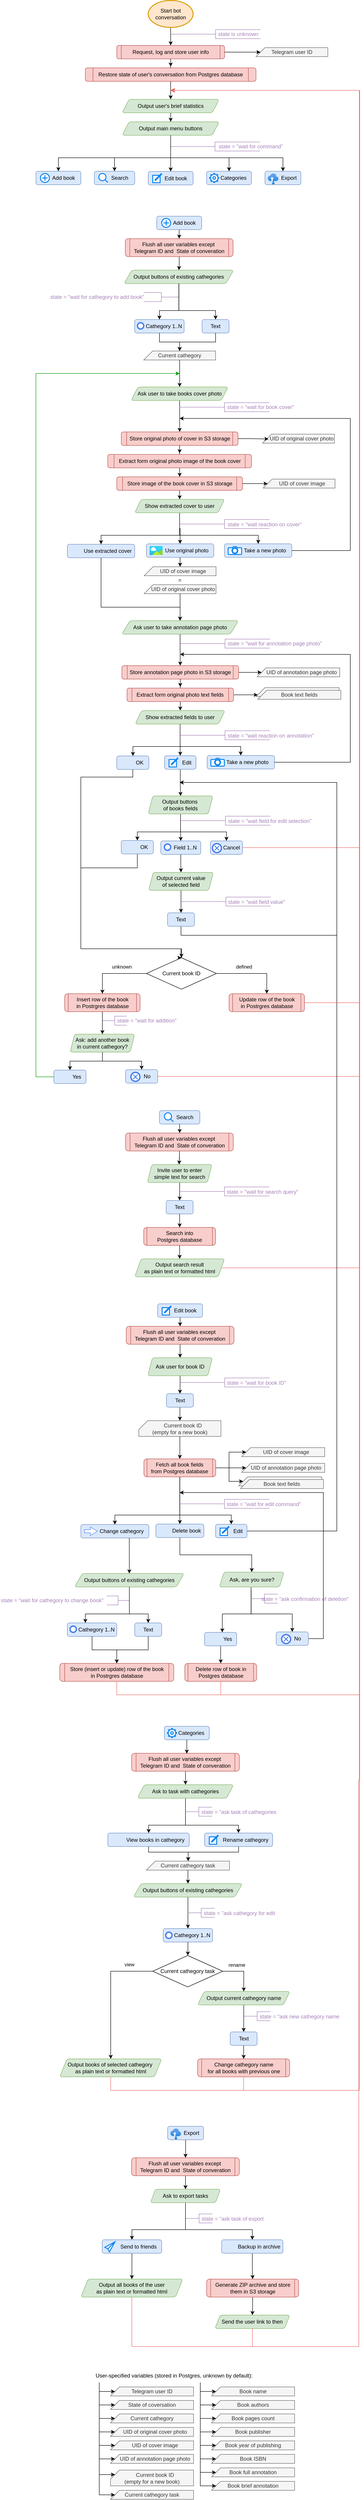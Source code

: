 <mxfile version="26.2.14">
  <diagram name="Страница — 1" id="S8pncfhiRj8pAsBIXAJF">
    <mxGraphModel dx="603" dy="874" grid="1" gridSize="10" guides="1" tooltips="1" connect="1" arrows="1" fold="1" page="1" pageScale="1" pageWidth="827" pageHeight="1169" math="0" shadow="0">
      <root>
        <mxCell id="0" />
        <mxCell id="1" parent="0" />
        <mxCell id="kOZqUQTgKmHUPTEKfqoy-30" value="&amp;nbsp; &amp;nbsp; &amp;nbsp; &amp;nbsp;Search" style="rounded=1;whiteSpace=wrap;html=1;fillColor=#dae8fc;strokeColor=#6c8ebf;" vertex="1" parent="1">
          <mxGeometry x="230" y="390" width="90" height="30" as="geometry" />
        </mxCell>
        <mxCell id="kOZqUQTgKmHUPTEKfqoy-17" value="&amp;nbsp; &amp;nbsp; &amp;nbsp; &amp;nbsp;Add book" style="rounded=1;whiteSpace=wrap;html=1;fillColor=#dae8fc;strokeColor=#6c8ebf;" vertex="1" parent="1">
          <mxGeometry x="100" y="390" width="100" height="30" as="geometry" />
        </mxCell>
        <mxCell id="kOZqUQTgKmHUPTEKfqoy-4" style="edgeStyle=orthogonalEdgeStyle;rounded=0;orthogonalLoop=1;jettySize=auto;html=1;entryX=0.5;entryY=0;entryDx=0;entryDy=0;" edge="1" parent="1" source="kOZqUQTgKmHUPTEKfqoy-1" target="kOZqUQTgKmHUPTEKfqoy-3">
          <mxGeometry relative="1" as="geometry" />
        </mxCell>
        <mxCell id="kOZqUQTgKmHUPTEKfqoy-1" value="Start bot conversation" style="strokeWidth=2;html=1;shape=mxgraph.flowchart.start_1;whiteSpace=wrap;fillColor=#ffe6cc;strokeColor=#d79b00;" vertex="1" parent="1">
          <mxGeometry x="350" y="10" width="100" height="60" as="geometry" />
        </mxCell>
        <mxCell id="kOZqUQTgKmHUPTEKfqoy-3" value="Request, log and store user info" style="verticalLabelPosition=middle;verticalAlign=middle;html=1;shape=process;whiteSpace=wrap;rounded=1;size=0.042;arcSize=17;labelPosition=center;align=center;fillColor=#f8cecc;strokeColor=#b85450;" vertex="1" parent="1">
          <mxGeometry x="280" y="110" width="240" height="30" as="geometry" />
        </mxCell>
        <mxCell id="kOZqUQTgKmHUPTEKfqoy-8" style="edgeStyle=orthogonalEdgeStyle;rounded=0;orthogonalLoop=1;jettySize=auto;html=1;" edge="1" parent="1" source="kOZqUQTgKmHUPTEKfqoy-5" target="kOZqUQTgKmHUPTEKfqoy-7">
          <mxGeometry relative="1" as="geometry" />
        </mxCell>
        <mxCell id="kOZqUQTgKmHUPTEKfqoy-5" value="Restore state of user&#39;s conversation from Postgres database" style="verticalLabelPosition=middle;verticalAlign=middle;html=1;shape=process;whiteSpace=wrap;rounded=1;size=0.045;arcSize=17;labelPosition=center;align=center;fillColor=#f8cecc;strokeColor=#b85450;" vertex="1" parent="1">
          <mxGeometry x="210" y="160" width="380" height="30" as="geometry" />
        </mxCell>
        <mxCell id="kOZqUQTgKmHUPTEKfqoy-6" style="edgeStyle=orthogonalEdgeStyle;rounded=0;orthogonalLoop=1;jettySize=auto;html=1;entryX=0.5;entryY=-0.093;entryDx=0;entryDy=0;entryPerimeter=0;" edge="1" parent="1" source="kOZqUQTgKmHUPTEKfqoy-3" target="kOZqUQTgKmHUPTEKfqoy-5">
          <mxGeometry relative="1" as="geometry" />
        </mxCell>
        <mxCell id="kOZqUQTgKmHUPTEKfqoy-10" style="edgeStyle=orthogonalEdgeStyle;rounded=0;orthogonalLoop=1;jettySize=auto;html=1;" edge="1" parent="1" source="kOZqUQTgKmHUPTEKfqoy-7" target="kOZqUQTgKmHUPTEKfqoy-9">
          <mxGeometry relative="1" as="geometry" />
        </mxCell>
        <mxCell id="kOZqUQTgKmHUPTEKfqoy-7" value="Output user&#39;s brief statistics" style="shape=parallelogram;html=1;strokeWidth=1;perimeter=parallelogramPerimeter;whiteSpace=wrap;rounded=1;arcSize=12;size=0.071;fillColor=#d5e8d4;strokeColor=#82b366;" vertex="1" parent="1">
          <mxGeometry x="292" y="230" width="216" height="30" as="geometry" />
        </mxCell>
        <mxCell id="kOZqUQTgKmHUPTEKfqoy-35" style="edgeStyle=orthogonalEdgeStyle;rounded=0;orthogonalLoop=1;jettySize=auto;html=1;entryX=0.5;entryY=0;entryDx=0;entryDy=0;" edge="1" parent="1" source="kOZqUQTgKmHUPTEKfqoy-9" target="kOZqUQTgKmHUPTEKfqoy-17">
          <mxGeometry relative="1" as="geometry">
            <Array as="points">
              <mxPoint x="400" y="360" />
              <mxPoint x="150" y="360" />
            </Array>
          </mxGeometry>
        </mxCell>
        <mxCell id="kOZqUQTgKmHUPTEKfqoy-37" style="edgeStyle=orthogonalEdgeStyle;rounded=0;orthogonalLoop=1;jettySize=auto;html=1;entryX=0.5;entryY=0;entryDx=0;entryDy=0;" edge="1" parent="1" source="kOZqUQTgKmHUPTEKfqoy-9" target="kOZqUQTgKmHUPTEKfqoy-32">
          <mxGeometry relative="1" as="geometry">
            <mxPoint x="627.067" y="390" as="targetPoint" />
            <Array as="points">
              <mxPoint x="400" y="360" />
              <mxPoint x="650" y="360" />
            </Array>
          </mxGeometry>
        </mxCell>
        <mxCell id="kOZqUQTgKmHUPTEKfqoy-9" value="Output main menu buttons" style="shape=parallelogram;html=1;strokeWidth=1;perimeter=parallelogramPerimeter;whiteSpace=wrap;rounded=1;arcSize=12;size=0.071;fillColor=#d5e8d4;strokeColor=#82b366;" vertex="1" parent="1">
          <mxGeometry x="292" y="280" width="216" height="30" as="geometry" />
        </mxCell>
        <mxCell id="kOZqUQTgKmHUPTEKfqoy-11" value="" style="strokeWidth=1;html=1;shape=mxgraph.flowchart.annotation_2;align=center;labelPosition=center;pointerEvents=1;verticalLabelPosition=middle;verticalAlign=middle;strokeColor=#A680B8;" vertex="1" parent="1">
          <mxGeometry x="400" y="75" width="200" height="20" as="geometry" />
        </mxCell>
        <mxCell id="kOZqUQTgKmHUPTEKfqoy-15" value="state is unknown" style="text;html=1;align=center;verticalAlign=middle;resizable=0;points=[];autosize=1;strokeColor=none;fillColor=none;fontColor=#A680B8;" vertex="1" parent="1">
          <mxGeometry x="495" y="70" width="110" height="30" as="geometry" />
        </mxCell>
        <mxCell id="kOZqUQTgKmHUPTEKfqoy-19" value="&amp;nbsp; &amp;nbsp; &amp;nbsp; &amp;nbsp;Edit book" style="rounded=1;whiteSpace=wrap;html=1;fillColor=#dae8fc;strokeColor=#6c8ebf;" vertex="1" parent="1">
          <mxGeometry x="350" y="390.5" width="100" height="30" as="geometry" />
        </mxCell>
        <mxCell id="kOZqUQTgKmHUPTEKfqoy-21" value="" style="html=1;verticalLabelPosition=bottom;align=center;labelBackgroundColor=#ffffff;verticalAlign=top;strokeWidth=2;strokeColor=#0080F0;shadow=0;dashed=0;shape=mxgraph.ios7.icons.compose;" vertex="1" parent="1">
          <mxGeometry x="360" y="395.5" width="20" height="20" as="geometry" />
        </mxCell>
        <mxCell id="kOZqUQTgKmHUPTEKfqoy-22" value="" style="html=1;verticalLabelPosition=bottom;align=center;labelBackgroundColor=#ffffff;verticalAlign=top;strokeWidth=2;strokeColor=#0080F0;shadow=0;dashed=0;shape=mxgraph.ios7.icons.add;" vertex="1" parent="1">
          <mxGeometry x="110" y="395" width="20" height="20" as="geometry" />
        </mxCell>
        <mxCell id="kOZqUQTgKmHUPTEKfqoy-23" value="&amp;nbsp; &amp;nbsp; &amp;nbsp; C&lt;span style=&quot;white-space-collapse: preserve;&quot; data-src-align=&quot;0:9&quot; class=&quot;aNeGP0gI0B9AV8JaHPyH&quot;&gt;ategories&lt;/span&gt;" style="rounded=1;whiteSpace=wrap;html=1;fillColor=#dae8fc;strokeColor=#6c8ebf;" vertex="1" parent="1">
          <mxGeometry x="480" y="390" width="100" height="30" as="geometry" />
        </mxCell>
        <mxCell id="kOZqUQTgKmHUPTEKfqoy-25" value="" style="html=1;verticalLabelPosition=bottom;align=center;labelBackgroundColor=#ffffff;verticalAlign=top;strokeWidth=2;strokeColor=#0080F0;shadow=0;dashed=0;shape=mxgraph.ios7.icons.settings;" vertex="1" parent="1">
          <mxGeometry x="487" y="395" width="20" height="20" as="geometry" />
        </mxCell>
        <mxCell id="kOZqUQTgKmHUPTEKfqoy-29" value="" style="html=1;verticalLabelPosition=bottom;align=center;labelBackgroundColor=#ffffff;verticalAlign=top;strokeWidth=2;strokeColor=#0080F0;shadow=0;dashed=0;shape=mxgraph.ios7.icons.looking_glass;" vertex="1" parent="1">
          <mxGeometry x="240" y="395" width="20" height="20" as="geometry" />
        </mxCell>
        <mxCell id="kOZqUQTgKmHUPTEKfqoy-32" value="&amp;nbsp; &amp;nbsp; &amp;nbsp; &amp;nbsp; Export" style="rounded=1;whiteSpace=wrap;html=1;fillColor=#dae8fc;strokeColor=#6c8ebf;" vertex="1" parent="1">
          <mxGeometry x="610" y="390" width="80" height="30" as="geometry" />
        </mxCell>
        <mxCell id="kOZqUQTgKmHUPTEKfqoy-39" value="" style="strokeWidth=1;html=1;shape=mxgraph.flowchart.annotation_2;align=center;labelPosition=center;pointerEvents=1;verticalLabelPosition=middle;verticalAlign=middle;strokeColor=#A680B8;" vertex="1" parent="1">
          <mxGeometry x="398.75" y="325" width="200" height="20" as="geometry" />
        </mxCell>
        <mxCell id="kOZqUQTgKmHUPTEKfqoy-41" value="state = &quot;wait for command&quot;" style="text;html=1;align=left;verticalAlign=middle;resizable=0;points=[];autosize=1;strokeColor=none;fillColor=none;fontColor=#A680B8;" vertex="1" parent="1">
          <mxGeometry x="505" y="320" width="170" height="30" as="geometry" />
        </mxCell>
        <mxCell id="kOZqUQTgKmHUPTEKfqoy-43" value="Telegram user ID" style="verticalLabelPosition=middle;verticalAlign=middle;html=1;shape=card;whiteSpace=wrap;size=20;arcSize=12;labelPosition=center;align=center;fillColor=#f5f5f5;strokeColor=#666666;fontColor=#333333;" vertex="1" parent="1">
          <mxGeometry x="266" y="5320" width="185" height="20" as="geometry" />
        </mxCell>
        <mxCell id="kOZqUQTgKmHUPTEKfqoy-44" value="User-specified variables (stored in Postgres, unknown by default):" style="text;html=1;align=left;verticalAlign=middle;resizable=0;points=[];autosize=1;strokeColor=none;fillColor=none;" vertex="1" parent="1">
          <mxGeometry x="231" y="5280" width="370" height="30" as="geometry" />
        </mxCell>
        <mxCell id="kOZqUQTgKmHUPTEKfqoy-45" value="Current cathegory" style="verticalLabelPosition=middle;verticalAlign=middle;html=1;shape=card;whiteSpace=wrap;size=20;arcSize=12;labelPosition=center;align=center;fillColor=#f5f5f5;strokeColor=#666666;fontColor=#333333;" vertex="1" parent="1">
          <mxGeometry x="266" y="5380" width="185" height="20" as="geometry" />
        </mxCell>
        <mxCell id="kOZqUQTgKmHUPTEKfqoy-47" style="edgeStyle=orthogonalEdgeStyle;rounded=0;orthogonalLoop=1;jettySize=auto;html=1;entryX=0;entryY=0;entryDx=10;entryDy=10;entryPerimeter=0;" edge="1" parent="1" target="kOZqUQTgKmHUPTEKfqoy-43">
          <mxGeometry relative="1" as="geometry">
            <mxPoint x="241" y="5310" as="sourcePoint" />
            <Array as="points">
              <mxPoint x="241" y="5330" />
            </Array>
          </mxGeometry>
        </mxCell>
        <mxCell id="kOZqUQTgKmHUPTEKfqoy-48" style="edgeStyle=orthogonalEdgeStyle;rounded=0;orthogonalLoop=1;jettySize=auto;html=1;entryX=0;entryY=0;entryDx=10;entryDy=10;entryPerimeter=0;" edge="1" parent="1" target="kOZqUQTgKmHUPTEKfqoy-45">
          <mxGeometry relative="1" as="geometry">
            <mxPoint x="241" y="5310" as="sourcePoint" />
            <Array as="points">
              <mxPoint x="241" y="5390" />
            </Array>
          </mxGeometry>
        </mxCell>
        <mxCell id="kOZqUQTgKmHUPTEKfqoy-51" value="State of coversation" style="verticalLabelPosition=middle;verticalAlign=middle;html=1;shape=card;whiteSpace=wrap;size=20;arcSize=12;labelPosition=center;align=center;fillColor=#f5f5f5;strokeColor=#666666;fontColor=#333333;" vertex="1" parent="1">
          <mxGeometry x="266" y="5350" width="185" height="20" as="geometry" />
        </mxCell>
        <mxCell id="kOZqUQTgKmHUPTEKfqoy-52" style="edgeStyle=orthogonalEdgeStyle;rounded=0;orthogonalLoop=1;jettySize=auto;html=1;entryX=0;entryY=0;entryDx=10;entryDy=10;entryPerimeter=0;" edge="1" parent="1" target="kOZqUQTgKmHUPTEKfqoy-51">
          <mxGeometry relative="1" as="geometry">
            <mxPoint x="241" y="5310" as="sourcePoint" />
            <mxPoint x="276" y="5390" as="targetPoint" />
            <Array as="points">
              <mxPoint x="241" y="5360" />
            </Array>
          </mxGeometry>
        </mxCell>
        <mxCell id="kOZqUQTgKmHUPTEKfqoy-53" value="Telegram user ID" style="verticalLabelPosition=middle;verticalAlign=middle;html=1;shape=card;whiteSpace=wrap;size=20;arcSize=12;labelPosition=center;align=center;fillColor=#f5f5f5;strokeColor=#666666;fontColor=#333333;" vertex="1" parent="1">
          <mxGeometry x="590" y="115" width="160" height="20" as="geometry" />
        </mxCell>
        <mxCell id="kOZqUQTgKmHUPTEKfqoy-54" style="edgeStyle=orthogonalEdgeStyle;rounded=0;orthogonalLoop=1;jettySize=auto;html=1;entryX=0;entryY=0;entryDx=10;entryDy=10;entryPerimeter=0;" edge="1" parent="1" source="kOZqUQTgKmHUPTEKfqoy-3" target="kOZqUQTgKmHUPTEKfqoy-53">
          <mxGeometry relative="1" as="geometry" />
        </mxCell>
        <mxCell id="kOZqUQTgKmHUPTEKfqoy-344" value="" style="edgeStyle=orthogonalEdgeStyle;rounded=0;orthogonalLoop=1;jettySize=auto;html=1;" edge="1" parent="1" source="kOZqUQTgKmHUPTEKfqoy-56" target="kOZqUQTgKmHUPTEKfqoy-343">
          <mxGeometry relative="1" as="geometry" />
        </mxCell>
        <mxCell id="kOZqUQTgKmHUPTEKfqoy-56" value="&amp;nbsp; &amp;nbsp; &amp;nbsp; &amp;nbsp;Add book" style="rounded=1;whiteSpace=wrap;html=1;fillColor=#dae8fc;strokeColor=#6c8ebf;" vertex="1" parent="1">
          <mxGeometry x="369" y="490" width="100" height="30" as="geometry" />
        </mxCell>
        <mxCell id="kOZqUQTgKmHUPTEKfqoy-57" value="" style="html=1;verticalLabelPosition=bottom;align=center;labelBackgroundColor=#ffffff;verticalAlign=top;strokeWidth=2;strokeColor=#0080F0;shadow=0;dashed=0;shape=mxgraph.ios7.icons.add;" vertex="1" parent="1">
          <mxGeometry x="380" y="495" width="20" height="20" as="geometry" />
        </mxCell>
        <mxCell id="kOZqUQTgKmHUPTEKfqoy-76" style="edgeStyle=orthogonalEdgeStyle;rounded=0;orthogonalLoop=1;jettySize=auto;html=1;entryX=0.5;entryY=0;entryDx=0;entryDy=0;" edge="1" parent="1" source="kOZqUQTgKmHUPTEKfqoy-58" target="kOZqUQTgKmHUPTEKfqoy-66">
          <mxGeometry relative="1" as="geometry">
            <Array as="points">
              <mxPoint x="418" y="700" />
              <mxPoint x="500" y="700" />
            </Array>
          </mxGeometry>
        </mxCell>
        <mxCell id="kOZqUQTgKmHUPTEKfqoy-58" value="Output buttons of&amp;nbsp;&lt;span style=&quot;white-space-collapse: preserve;&quot; data-src-align=&quot;0:12&quot; class=&quot;aNeGP0gI0B9AV8JaHPyH&quot;&gt;existing &lt;/span&gt;cathegories" style="shape=parallelogram;html=1;strokeWidth=1;perimeter=parallelogramPerimeter;whiteSpace=wrap;rounded=1;arcSize=12;size=0.071;fillColor=#d5e8d4;strokeColor=#82b366;" vertex="1" parent="1">
          <mxGeometry x="296.26" y="610" width="244" height="30" as="geometry" />
        </mxCell>
        <mxCell id="kOZqUQTgKmHUPTEKfqoy-61" value="" style="strokeWidth=1;html=1;shape=mxgraph.flowchart.annotation_2;align=center;labelPosition=center;pointerEvents=1;verticalLabelPosition=middle;verticalAlign=middle;strokeColor=#A680B8;rotation=-180;" vertex="1" parent="1">
          <mxGeometry x="340.26" y="660" width="78" height="20" as="geometry" />
        </mxCell>
        <mxCell id="kOZqUQTgKmHUPTEKfqoy-62" value="state = &quot;wait for cathegory to add book&quot;" style="text;html=1;align=left;verticalAlign=middle;resizable=0;points=[];autosize=1;strokeColor=none;fillColor=none;fontColor=#A680B8;" vertex="1" parent="1">
          <mxGeometry x="130.26" y="655" width="230" height="30" as="geometry" />
        </mxCell>
        <mxCell id="kOZqUQTgKmHUPTEKfqoy-63" value="&amp;nbsp; &amp;nbsp; &amp;nbsp; Cathegory 1..N" style="rounded=1;whiteSpace=wrap;html=1;fillColor=#dae8fc;strokeColor=#6c8ebf;" vertex="1" parent="1">
          <mxGeometry x="320" y="720" width="110" height="30" as="geometry" />
        </mxCell>
        <mxCell id="kOZqUQTgKmHUPTEKfqoy-66" value="Text" style="rounded=1;whiteSpace=wrap;html=1;fillColor=#dae8fc;strokeColor=#6c8ebf;" vertex="1" parent="1">
          <mxGeometry x="470" y="720" width="60" height="30" as="geometry" />
        </mxCell>
        <mxCell id="kOZqUQTgKmHUPTEKfqoy-74" value="" style="ellipse;whiteSpace=wrap;html=1;aspect=fixed;strokeColor=light-dark(#477eed, #ededed);strokeWidth=3;" vertex="1" parent="1">
          <mxGeometry x="326" y="727" width="14" height="14" as="geometry" />
        </mxCell>
        <mxCell id="kOZqUQTgKmHUPTEKfqoy-75" style="edgeStyle=orthogonalEdgeStyle;rounded=0;orthogonalLoop=1;jettySize=auto;html=1;" edge="1" parent="1" source="kOZqUQTgKmHUPTEKfqoy-58">
          <mxGeometry relative="1" as="geometry">
            <mxPoint x="375" y="720" as="targetPoint" />
            <Array as="points">
              <mxPoint x="418" y="700" />
              <mxPoint x="375" y="700" />
              <mxPoint x="375" y="720" />
            </Array>
          </mxGeometry>
        </mxCell>
        <mxCell id="kOZqUQTgKmHUPTEKfqoy-82" style="edgeStyle=orthogonalEdgeStyle;rounded=0;orthogonalLoop=1;jettySize=auto;html=1;entryX=0.5;entryY=0;entryDx=0;entryDy=0;exitX=0.5;exitY=1;exitDx=0;exitDy=0;exitPerimeter=0;" edge="1" parent="1" source="kOZqUQTgKmHUPTEKfqoy-77" target="kOZqUQTgKmHUPTEKfqoy-80">
          <mxGeometry relative="1" as="geometry">
            <Array as="points">
              <mxPoint x="420" y="810" />
            </Array>
          </mxGeometry>
        </mxCell>
        <mxCell id="kOZqUQTgKmHUPTEKfqoy-77" value="Current cathegory" style="verticalLabelPosition=middle;verticalAlign=middle;html=1;shape=card;whiteSpace=wrap;size=20;arcSize=12;labelPosition=center;align=center;fillColor=#f5f5f5;strokeColor=#666666;fontColor=#333333;" vertex="1" parent="1">
          <mxGeometry x="340" y="790" width="160" height="20" as="geometry" />
        </mxCell>
        <mxCell id="kOZqUQTgKmHUPTEKfqoy-78" style="edgeStyle=orthogonalEdgeStyle;rounded=0;orthogonalLoop=1;jettySize=auto;html=1;entryX=0.5;entryY=0;entryDx=0;entryDy=0;entryPerimeter=0;" edge="1" parent="1" source="kOZqUQTgKmHUPTEKfqoy-63" target="kOZqUQTgKmHUPTEKfqoy-77">
          <mxGeometry relative="1" as="geometry" />
        </mxCell>
        <mxCell id="kOZqUQTgKmHUPTEKfqoy-79" style="edgeStyle=orthogonalEdgeStyle;rounded=0;orthogonalLoop=1;jettySize=auto;html=1;entryX=0.5;entryY=0;entryDx=0;entryDy=0;entryPerimeter=0;" edge="1" parent="1" source="kOZqUQTgKmHUPTEKfqoy-66" target="kOZqUQTgKmHUPTEKfqoy-77">
          <mxGeometry relative="1" as="geometry">
            <Array as="points">
              <mxPoint x="460.26" y="770" />
              <mxPoint x="390.26" y="770" />
            </Array>
          </mxGeometry>
        </mxCell>
        <mxCell id="kOZqUQTgKmHUPTEKfqoy-87" style="edgeStyle=orthogonalEdgeStyle;rounded=0;orthogonalLoop=1;jettySize=auto;html=1;entryX=0.5;entryY=0;entryDx=0;entryDy=0;" edge="1" parent="1" source="kOZqUQTgKmHUPTEKfqoy-80" target="kOZqUQTgKmHUPTEKfqoy-84">
          <mxGeometry relative="1" as="geometry" />
        </mxCell>
        <mxCell id="kOZqUQTgKmHUPTEKfqoy-80" value="Ask user to take books cover photo" style="shape=parallelogram;html=1;strokeWidth=1;perimeter=parallelogramPerimeter;whiteSpace=wrap;rounded=1;arcSize=12;size=0.071;fillColor=#d5e8d4;strokeColor=#82b366;" vertex="1" parent="1">
          <mxGeometry x="312" y="870" width="216" height="30" as="geometry" />
        </mxCell>
        <mxCell id="kOZqUQTgKmHUPTEKfqoy-84" value="Store original photo of cover in S3 storage" style="verticalLabelPosition=middle;verticalAlign=middle;html=1;shape=process;whiteSpace=wrap;rounded=1;size=0.045;arcSize=17;labelPosition=center;align=center;fillColor=#f8cecc;strokeColor=#b85450;" vertex="1" parent="1">
          <mxGeometry x="290" y="970" width="260" height="30" as="geometry" />
        </mxCell>
        <mxCell id="kOZqUQTgKmHUPTEKfqoy-85" value="state = &quot;wait for book cover&quot;" style="text;html=1;align=left;verticalAlign=middle;resizable=0;points=[];autosize=1;strokeColor=none;fillColor=none;fontColor=#A680B8;" vertex="1" parent="1">
          <mxGeometry x="524" y="900" width="170" height="30" as="geometry" />
        </mxCell>
        <mxCell id="kOZqUQTgKmHUPTEKfqoy-86" value="" style="strokeWidth=1;html=1;shape=mxgraph.flowchart.annotation_2;align=center;labelPosition=center;pointerEvents=1;verticalLabelPosition=middle;verticalAlign=middle;strokeColor=#A680B8;" vertex="1" parent="1">
          <mxGeometry x="419.75" y="905" width="200" height="20" as="geometry" />
        </mxCell>
        <mxCell id="kOZqUQTgKmHUPTEKfqoy-99" style="edgeStyle=orthogonalEdgeStyle;rounded=0;orthogonalLoop=1;jettySize=auto;html=1;entryX=0.5;entryY=0;entryDx=0;entryDy=0;" edge="1" parent="1" source="kOZqUQTgKmHUPTEKfqoy-88" target="kOZqUQTgKmHUPTEKfqoy-89">
          <mxGeometry relative="1" as="geometry" />
        </mxCell>
        <mxCell id="kOZqUQTgKmHUPTEKfqoy-88" value="Extract form original photo image of the book cover" style="verticalLabelPosition=middle;verticalAlign=middle;html=1;shape=process;whiteSpace=wrap;rounded=1;size=0.045;arcSize=17;labelPosition=center;align=center;fillColor=#f8cecc;strokeColor=#b85450;" vertex="1" parent="1">
          <mxGeometry x="260" y="1020" width="320" height="30" as="geometry" />
        </mxCell>
        <mxCell id="kOZqUQTgKmHUPTEKfqoy-101" style="edgeStyle=orthogonalEdgeStyle;rounded=0;orthogonalLoop=1;jettySize=auto;html=1;" edge="1" parent="1" source="kOZqUQTgKmHUPTEKfqoy-89" target="kOZqUQTgKmHUPTEKfqoy-100">
          <mxGeometry relative="1" as="geometry" />
        </mxCell>
        <mxCell id="kOZqUQTgKmHUPTEKfqoy-89" value="Store image of the book cover in S3 storage" style="verticalLabelPosition=middle;verticalAlign=middle;html=1;shape=process;whiteSpace=wrap;rounded=1;size=0.045;arcSize=17;labelPosition=center;align=center;fillColor=#f8cecc;strokeColor=#b85450;" vertex="1" parent="1">
          <mxGeometry x="280" y="1070" width="280" height="30" as="geometry" />
        </mxCell>
        <mxCell id="kOZqUQTgKmHUPTEKfqoy-90" value="&amp;nbsp; &amp;nbsp; UID of original cover photo" style="verticalLabelPosition=middle;verticalAlign=middle;html=1;shape=card;whiteSpace=wrap;size=20;arcSize=12;labelPosition=center;align=center;fillColor=#f5f5f5;strokeColor=#666666;fontColor=#333333;" vertex="1" parent="1">
          <mxGeometry x="266" y="5410" width="185" height="20" as="geometry" />
        </mxCell>
        <mxCell id="kOZqUQTgKmHUPTEKfqoy-91" value="&amp;nbsp; &amp;nbsp; UID of cover image" style="verticalLabelPosition=middle;verticalAlign=middle;html=1;shape=card;whiteSpace=wrap;size=20;arcSize=12;labelPosition=center;align=center;fillColor=#f5f5f5;strokeColor=#666666;fontColor=#333333;" vertex="1" parent="1">
          <mxGeometry x="266" y="5440" width="185" height="20" as="geometry" />
        </mxCell>
        <mxCell id="kOZqUQTgKmHUPTEKfqoy-92" style="edgeStyle=orthogonalEdgeStyle;rounded=0;orthogonalLoop=1;jettySize=auto;html=1;" edge="1" parent="1">
          <mxGeometry relative="1" as="geometry">
            <mxPoint x="241" y="5310" as="sourcePoint" />
            <mxPoint x="276" y="5420" as="targetPoint" />
            <Array as="points">
              <mxPoint x="241" y="5420" />
              <mxPoint x="276" y="5420" />
            </Array>
          </mxGeometry>
        </mxCell>
        <mxCell id="kOZqUQTgKmHUPTEKfqoy-93" style="edgeStyle=orthogonalEdgeStyle;rounded=0;orthogonalLoop=1;jettySize=auto;html=1;" edge="1" parent="1">
          <mxGeometry relative="1" as="geometry">
            <mxPoint x="241" y="5310" as="sourcePoint" />
            <mxPoint x="276" y="5450" as="targetPoint" />
            <Array as="points">
              <mxPoint x="241" y="5450" />
              <mxPoint x="276" y="5450" />
            </Array>
          </mxGeometry>
        </mxCell>
        <mxCell id="kOZqUQTgKmHUPTEKfqoy-94" value="&amp;nbsp; &amp;nbsp; UID of original cover photo" style="verticalLabelPosition=middle;verticalAlign=middle;html=1;shape=card;whiteSpace=wrap;size=20;arcSize=12;labelPosition=center;align=center;fillColor=#f5f5f5;strokeColor=#666666;fontColor=#333333;" vertex="1" parent="1">
          <mxGeometry x="604.62" y="975" width="160" height="20" as="geometry" />
        </mxCell>
        <mxCell id="kOZqUQTgKmHUPTEKfqoy-95" value="&amp;nbsp; &amp;nbsp; UID of cover image" style="verticalLabelPosition=middle;verticalAlign=middle;html=1;shape=card;whiteSpace=wrap;size=20;arcSize=12;labelPosition=center;align=center;fillColor=#f5f5f5;strokeColor=#666666;fontColor=#333333;" vertex="1" parent="1">
          <mxGeometry x="606" y="1075" width="160" height="20" as="geometry" />
        </mxCell>
        <mxCell id="kOZqUQTgKmHUPTEKfqoy-96" style="edgeStyle=orthogonalEdgeStyle;rounded=0;orthogonalLoop=1;jettySize=auto;html=1;entryX=0.083;entryY=0.536;entryDx=0;entryDy=0;entryPerimeter=0;" edge="1" parent="1" source="kOZqUQTgKmHUPTEKfqoy-84" target="kOZqUQTgKmHUPTEKfqoy-94">
          <mxGeometry relative="1" as="geometry" />
        </mxCell>
        <mxCell id="kOZqUQTgKmHUPTEKfqoy-97" style="edgeStyle=orthogonalEdgeStyle;rounded=0;orthogonalLoop=1;jettySize=auto;html=1;entryX=0;entryY=0;entryDx=10;entryDy=10;entryPerimeter=0;" edge="1" parent="1" source="kOZqUQTgKmHUPTEKfqoy-89" target="kOZqUQTgKmHUPTEKfqoy-95">
          <mxGeometry relative="1" as="geometry" />
        </mxCell>
        <mxCell id="kOZqUQTgKmHUPTEKfqoy-98" style="edgeStyle=orthogonalEdgeStyle;rounded=0;orthogonalLoop=1;jettySize=auto;html=1;entryX=0.5;entryY=-0.084;entryDx=0;entryDy=0;entryPerimeter=0;" edge="1" parent="1" source="kOZqUQTgKmHUPTEKfqoy-84" target="kOZqUQTgKmHUPTEKfqoy-88">
          <mxGeometry relative="1" as="geometry" />
        </mxCell>
        <mxCell id="kOZqUQTgKmHUPTEKfqoy-117" style="edgeStyle=orthogonalEdgeStyle;rounded=0;orthogonalLoop=1;jettySize=auto;html=1;entryX=0.5;entryY=0;entryDx=0;entryDy=0;" edge="1" parent="1" source="kOZqUQTgKmHUPTEKfqoy-100" target="kOZqUQTgKmHUPTEKfqoy-111">
          <mxGeometry relative="1" as="geometry" />
        </mxCell>
        <mxCell id="kOZqUQTgKmHUPTEKfqoy-118" style="edgeStyle=orthogonalEdgeStyle;rounded=0;orthogonalLoop=1;jettySize=auto;html=1;" edge="1" parent="1" source="kOZqUQTgKmHUPTEKfqoy-100" target="kOZqUQTgKmHUPTEKfqoy-105">
          <mxGeometry relative="1" as="geometry">
            <Array as="points">
              <mxPoint x="420" y="1200" />
              <mxPoint x="245" y="1200" />
            </Array>
          </mxGeometry>
        </mxCell>
        <mxCell id="kOZqUQTgKmHUPTEKfqoy-119" style="edgeStyle=orthogonalEdgeStyle;rounded=0;orthogonalLoop=1;jettySize=auto;html=1;" edge="1" parent="1" source="kOZqUQTgKmHUPTEKfqoy-100" target="kOZqUQTgKmHUPTEKfqoy-115">
          <mxGeometry relative="1" as="geometry">
            <Array as="points">
              <mxPoint x="420" y="1200" />
              <mxPoint x="595" y="1200" />
            </Array>
          </mxGeometry>
        </mxCell>
        <mxCell id="kOZqUQTgKmHUPTEKfqoy-100" value="Show extracted cover to user" style="shape=parallelogram;html=1;strokeWidth=1;perimeter=parallelogramPerimeter;whiteSpace=wrap;rounded=1;arcSize=12;size=0.071;fillColor=#d5e8d4;strokeColor=#82b366;" vertex="1" parent="1">
          <mxGeometry x="320" y="1120" width="200" height="30" as="geometry" />
        </mxCell>
        <mxCell id="kOZqUQTgKmHUPTEKfqoy-103" value="" style="strokeWidth=1;html=1;shape=mxgraph.flowchart.annotation_2;align=center;labelPosition=center;pointerEvents=1;verticalLabelPosition=middle;verticalAlign=middle;strokeColor=#A680B8;" vertex="1" parent="1">
          <mxGeometry x="420" y="1165" width="200" height="20" as="geometry" />
        </mxCell>
        <mxCell id="kOZqUQTgKmHUPTEKfqoy-104" value="state = &quot;wait reaction on cover&quot;" style="text;align=left;verticalAlign=middle;resizable=0;points=[];autosize=1;strokeColor=none;fillColor=none;fontColor=#A680B8;" vertex="1" parent="1">
          <mxGeometry x="525" y="1160" width="190" height="30" as="geometry" />
        </mxCell>
        <mxCell id="kOZqUQTgKmHUPTEKfqoy-129" style="edgeStyle=orthogonalEdgeStyle;rounded=0;orthogonalLoop=1;jettySize=auto;html=1;entryX=0.5;entryY=0;entryDx=0;entryDy=0;" edge="1" parent="1" source="kOZqUQTgKmHUPTEKfqoy-105" target="kOZqUQTgKmHUPTEKfqoy-125">
          <mxGeometry relative="1" as="geometry">
            <Array as="points">
              <mxPoint x="245" y="1360" />
              <mxPoint x="421" y="1360" />
            </Array>
          </mxGeometry>
        </mxCell>
        <mxCell id="kOZqUQTgKmHUPTEKfqoy-105" value="&amp;nbsp; &amp;nbsp; &amp;nbsp; &amp;nbsp; &amp;nbsp;Use extracted cover" style="rounded=1;whiteSpace=wrap;html=1;fillColor=#dae8fc;strokeColor=#6c8ebf;" vertex="1" parent="1">
          <mxGeometry x="170" y="1220" width="150" height="30" as="geometry" />
        </mxCell>
        <mxCell id="kOZqUQTgKmHUPTEKfqoy-107" value="" style="shape=image;html=1;verticalAlign=top;verticalLabelPosition=bottom;labelBackgroundColor=#ffffff;imageAspect=0;aspect=fixed;image=https://cdn4.iconfinder.com/data/icons/meBaze-Freebies/128/ok.png" vertex="1" parent="1">
          <mxGeometry x="176" y="1220" width="29" height="29" as="geometry" />
        </mxCell>
        <mxCell id="kOZqUQTgKmHUPTEKfqoy-123" style="edgeStyle=orthogonalEdgeStyle;rounded=0;orthogonalLoop=1;jettySize=auto;html=1;" edge="1" parent="1" source="kOZqUQTgKmHUPTEKfqoy-111" target="kOZqUQTgKmHUPTEKfqoy-121">
          <mxGeometry relative="1" as="geometry" />
        </mxCell>
        <mxCell id="kOZqUQTgKmHUPTEKfqoy-111" value="&amp;nbsp; &amp;nbsp; &amp;nbsp; &amp;nbsp; &amp;nbsp;Use original photo" style="rounded=1;whiteSpace=wrap;html=1;fillColor=#dae8fc;strokeColor=#6c8ebf;" vertex="1" parent="1">
          <mxGeometry x="346" y="1219" width="150" height="30" as="geometry" />
        </mxCell>
        <mxCell id="kOZqUQTgKmHUPTEKfqoy-113" value="" style="image;aspect=fixed;html=1;points=[];align=center;fontSize=12;image=img/lib/azure2/general/Image.svg;" vertex="1" parent="1">
          <mxGeometry x="353" y="1224" width="29.09" height="20" as="geometry" />
        </mxCell>
        <mxCell id="kOZqUQTgKmHUPTEKfqoy-120" style="edgeStyle=orthogonalEdgeStyle;rounded=0;orthogonalLoop=1;jettySize=auto;html=1;exitX=1;exitY=0.5;exitDx=0;exitDy=0;" edge="1" parent="1" source="kOZqUQTgKmHUPTEKfqoy-115">
          <mxGeometry relative="1" as="geometry">
            <mxPoint x="420" y="940" as="targetPoint" />
            <Array as="points">
              <mxPoint x="800" y="1234" />
              <mxPoint x="800" y="940" />
            </Array>
          </mxGeometry>
        </mxCell>
        <mxCell id="kOZqUQTgKmHUPTEKfqoy-115" value="&amp;nbsp; &amp;nbsp; &amp;nbsp; &amp;nbsp; &amp;nbsp;Take a new photo" style="rounded=1;whiteSpace=wrap;html=1;fillColor=#dae8fc;strokeColor=#6c8ebf;" vertex="1" parent="1">
          <mxGeometry x="519.75" y="1219" width="150" height="30" as="geometry" />
        </mxCell>
        <mxCell id="kOZqUQTgKmHUPTEKfqoy-114" value="" style="html=1;verticalLabelPosition=bottom;align=center;labelBackgroundColor=#ffffff;verticalAlign=top;strokeWidth=2;strokeColor=#0080F0;shadow=0;dashed=0;shape=mxgraph.ios7.icons.camera;" vertex="1" parent="1">
          <mxGeometry x="528" y="1225.3" width="30" height="17.4" as="geometry" />
        </mxCell>
        <mxCell id="kOZqUQTgKmHUPTEKfqoy-121" value="&amp;nbsp; &amp;nbsp; UID of cover image" style="verticalLabelPosition=middle;verticalAlign=middle;html=1;shape=card;whiteSpace=wrap;size=20;arcSize=12;labelPosition=center;align=center;fillColor=#f5f5f5;strokeColor=#666666;fontColor=#333333;" vertex="1" parent="1">
          <mxGeometry x="341" y="1270" width="160" height="20" as="geometry" />
        </mxCell>
        <mxCell id="kOZqUQTgKmHUPTEKfqoy-128" style="edgeStyle=orthogonalEdgeStyle;rounded=0;orthogonalLoop=1;jettySize=auto;html=1;entryX=0.5;entryY=0;entryDx=0;entryDy=0;" edge="1" parent="1" source="kOZqUQTgKmHUPTEKfqoy-122" target="kOZqUQTgKmHUPTEKfqoy-125">
          <mxGeometry relative="1" as="geometry" />
        </mxCell>
        <mxCell id="kOZqUQTgKmHUPTEKfqoy-122" value="&amp;nbsp; &amp;nbsp; UID of original cover photo" style="verticalLabelPosition=middle;verticalAlign=middle;html=1;shape=card;whiteSpace=wrap;size=20;arcSize=12;labelPosition=center;align=center;fillColor=#f5f5f5;strokeColor=#666666;fontColor=#333333;" vertex="1" parent="1">
          <mxGeometry x="341" y="1310" width="160" height="20" as="geometry" />
        </mxCell>
        <mxCell id="kOZqUQTgKmHUPTEKfqoy-124" value="=" style="text;html=1;align=center;verticalAlign=middle;resizable=0;points=[];autosize=1;strokeColor=none;fillColor=none;" vertex="1" parent="1">
          <mxGeometry x="405" y="1285" width="30" height="30" as="geometry" />
        </mxCell>
        <mxCell id="kOZqUQTgKmHUPTEKfqoy-137" style="edgeStyle=orthogonalEdgeStyle;rounded=0;orthogonalLoop=1;jettySize=auto;html=1;entryX=0.5;entryY=0;entryDx=0;entryDy=0;exitX=0.5;exitY=1;exitDx=0;exitDy=0;" edge="1" parent="1" source="kOZqUQTgKmHUPTEKfqoy-125" target="kOZqUQTgKmHUPTEKfqoy-130">
          <mxGeometry relative="1" as="geometry">
            <mxPoint x="421.0" y="1430" as="sourcePoint" />
          </mxGeometry>
        </mxCell>
        <mxCell id="kOZqUQTgKmHUPTEKfqoy-125" value="Ask user to take annotation page photo" style="shape=parallelogram;html=1;strokeWidth=1;perimeter=parallelogramPerimeter;whiteSpace=wrap;rounded=1;arcSize=12;size=0.071;fillColor=#d5e8d4;strokeColor=#82b366;" vertex="1" parent="1">
          <mxGeometry x="291" y="1390" width="260" height="30" as="geometry" />
        </mxCell>
        <mxCell id="kOZqUQTgKmHUPTEKfqoy-130" value="Store annotation page photo in S3 storage" style="verticalLabelPosition=middle;verticalAlign=middle;html=1;shape=process;whiteSpace=wrap;rounded=1;size=0.045;arcSize=17;labelPosition=center;align=center;fillColor=#f8cecc;strokeColor=#b85450;" vertex="1" parent="1">
          <mxGeometry x="291.38" y="1490" width="260" height="30" as="geometry" />
        </mxCell>
        <mxCell id="kOZqUQTgKmHUPTEKfqoy-159" style="edgeStyle=orthogonalEdgeStyle;rounded=0;orthogonalLoop=1;jettySize=auto;html=1;" edge="1" parent="1" source="kOZqUQTgKmHUPTEKfqoy-131" target="kOZqUQTgKmHUPTEKfqoy-158">
          <mxGeometry relative="1" as="geometry" />
        </mxCell>
        <mxCell id="kOZqUQTgKmHUPTEKfqoy-161" style="edgeStyle=orthogonalEdgeStyle;rounded=0;orthogonalLoop=1;jettySize=auto;html=1;entryX=0.5;entryY=0;entryDx=0;entryDy=0;" edge="1" parent="1" source="kOZqUQTgKmHUPTEKfqoy-131" target="kOZqUQTgKmHUPTEKfqoy-160">
          <mxGeometry relative="1" as="geometry" />
        </mxCell>
        <mxCell id="kOZqUQTgKmHUPTEKfqoy-131" value="Extract form original photo text fields" style="verticalLabelPosition=middle;verticalAlign=middle;html=1;shape=process;whiteSpace=wrap;rounded=1;size=0.045;arcSize=17;labelPosition=center;align=center;fillColor=#f8cecc;strokeColor=#b85450;" vertex="1" parent="1">
          <mxGeometry x="302.76" y="1540" width="237.24" height="30" as="geometry" />
        </mxCell>
        <mxCell id="kOZqUQTgKmHUPTEKfqoy-132" value="&amp;nbsp; &amp;nbsp; UID of annotation page photo" style="verticalLabelPosition=middle;verticalAlign=middle;html=1;shape=card;whiteSpace=wrap;size=20;arcSize=12;labelPosition=center;align=center;fillColor=#f5f5f5;strokeColor=#666666;fontColor=#333333;" vertex="1" parent="1">
          <mxGeometry x="592.5" y="1495" width="184" height="20" as="geometry" />
        </mxCell>
        <mxCell id="kOZqUQTgKmHUPTEKfqoy-133" style="edgeStyle=orthogonalEdgeStyle;rounded=0;orthogonalLoop=1;jettySize=auto;html=1;entryX=0;entryY=0;entryDx=10;entryDy=10;entryPerimeter=0;" edge="1" parent="1" source="kOZqUQTgKmHUPTEKfqoy-130" target="kOZqUQTgKmHUPTEKfqoy-132">
          <mxGeometry relative="1" as="geometry">
            <mxPoint x="620" y="1506" as="targetPoint" />
          </mxGeometry>
        </mxCell>
        <mxCell id="kOZqUQTgKmHUPTEKfqoy-134" style="edgeStyle=orthogonalEdgeStyle;rounded=0;orthogonalLoop=1;jettySize=auto;html=1;entryX=0.5;entryY=-0.084;entryDx=0;entryDy=0;entryPerimeter=0;" edge="1" parent="1" source="kOZqUQTgKmHUPTEKfqoy-130" target="kOZqUQTgKmHUPTEKfqoy-131">
          <mxGeometry relative="1" as="geometry" />
        </mxCell>
        <mxCell id="kOZqUQTgKmHUPTEKfqoy-135" value="state = &quot;wait for annotation page photo&quot;" style="text;html=1;align=left;verticalAlign=middle;resizable=0;points=[];autosize=1;strokeColor=none;fillColor=none;fontColor=#A680B8;" vertex="1" parent="1">
          <mxGeometry x="525.25" y="1426" width="230" height="30" as="geometry" />
        </mxCell>
        <mxCell id="kOZqUQTgKmHUPTEKfqoy-136" value="" style="strokeWidth=1;html=1;shape=mxgraph.flowchart.annotation_2;align=center;labelPosition=center;pointerEvents=1;verticalLabelPosition=middle;verticalAlign=middle;strokeColor=#A680B8;" vertex="1" parent="1">
          <mxGeometry x="421" y="1431" width="200" height="20" as="geometry" />
        </mxCell>
        <mxCell id="kOZqUQTgKmHUPTEKfqoy-138" value="&amp;nbsp; &amp;nbsp; UID of annotation page photo" style="verticalLabelPosition=middle;verticalAlign=middle;html=1;shape=card;whiteSpace=wrap;size=20;arcSize=12;labelPosition=center;align=center;fillColor=#f5f5f5;strokeColor=#666666;fontColor=#333333;" vertex="1" parent="1">
          <mxGeometry x="266" y="5470" width="185" height="20" as="geometry" />
        </mxCell>
        <mxCell id="kOZqUQTgKmHUPTEKfqoy-139" style="edgeStyle=orthogonalEdgeStyle;rounded=0;orthogonalLoop=1;jettySize=auto;html=1;" edge="1" parent="1">
          <mxGeometry relative="1" as="geometry">
            <mxPoint x="241" y="5310" as="sourcePoint" />
            <mxPoint x="276" y="5480" as="targetPoint" />
            <Array as="points">
              <mxPoint x="241" y="5480" />
              <mxPoint x="276" y="5480" />
            </Array>
          </mxGeometry>
        </mxCell>
        <mxCell id="kOZqUQTgKmHUPTEKfqoy-140" value="Book name" style="verticalLabelPosition=middle;verticalAlign=middle;html=1;shape=card;whiteSpace=wrap;size=20;arcSize=12;labelPosition=center;align=center;fillColor=#f5f5f5;strokeColor=#666666;fontColor=#333333;" vertex="1" parent="1">
          <mxGeometry x="491" y="5320" width="185" height="20" as="geometry" />
        </mxCell>
        <mxCell id="kOZqUQTgKmHUPTEKfqoy-141" value="Book authors" style="verticalLabelPosition=middle;verticalAlign=middle;html=1;shape=card;whiteSpace=wrap;size=20;arcSize=12;labelPosition=center;align=center;fillColor=#f5f5f5;strokeColor=#666666;fontColor=#333333;" vertex="1" parent="1">
          <mxGeometry x="491" y="5350" width="185" height="20" as="geometry" />
        </mxCell>
        <mxCell id="kOZqUQTgKmHUPTEKfqoy-142" value="Book pages count" style="verticalLabelPosition=middle;verticalAlign=middle;html=1;shape=card;whiteSpace=wrap;size=20;arcSize=12;labelPosition=center;align=center;fillColor=#f5f5f5;strokeColor=#666666;fontColor=#333333;" vertex="1" parent="1">
          <mxGeometry x="491" y="5380" width="185" height="20" as="geometry" />
        </mxCell>
        <mxCell id="kOZqUQTgKmHUPTEKfqoy-143" value="Book publisher" style="verticalLabelPosition=middle;verticalAlign=middle;html=1;shape=card;whiteSpace=wrap;size=20;arcSize=12;labelPosition=center;align=center;fillColor=#f5f5f5;strokeColor=#666666;fontColor=#333333;" vertex="1" parent="1">
          <mxGeometry x="491" y="5410" width="185" height="20" as="geometry" />
        </mxCell>
        <mxCell id="kOZqUQTgKmHUPTEKfqoy-144" value="Book year of publishing" style="verticalLabelPosition=middle;verticalAlign=middle;html=1;shape=card;whiteSpace=wrap;size=20;arcSize=12;labelPosition=center;align=center;fillColor=#f5f5f5;strokeColor=#666666;fontColor=#333333;" vertex="1" parent="1">
          <mxGeometry x="491" y="5440" width="185" height="20" as="geometry" />
        </mxCell>
        <mxCell id="kOZqUQTgKmHUPTEKfqoy-145" value="Book ISBN" style="verticalLabelPosition=middle;verticalAlign=middle;html=1;shape=card;whiteSpace=wrap;size=20;arcSize=12;labelPosition=center;align=center;fillColor=#f5f5f5;strokeColor=#666666;fontColor=#333333;" vertex="1" parent="1">
          <mxGeometry x="491" y="5470" width="185" height="20" as="geometry" />
        </mxCell>
        <mxCell id="kOZqUQTgKmHUPTEKfqoy-146" value="Book full annotation" style="verticalLabelPosition=middle;verticalAlign=middle;html=1;shape=card;whiteSpace=wrap;size=20;arcSize=12;labelPosition=center;align=center;fillColor=#f5f5f5;strokeColor=#666666;fontColor=#333333;" vertex="1" parent="1">
          <mxGeometry x="491" y="5500" width="185" height="20" as="geometry" />
        </mxCell>
        <mxCell id="kOZqUQTgKmHUPTEKfqoy-147" value="Book brief annotation" style="verticalLabelPosition=middle;verticalAlign=middle;html=1;shape=card;whiteSpace=wrap;size=20;arcSize=12;labelPosition=center;align=center;fillColor=#f5f5f5;strokeColor=#666666;fontColor=#333333;" vertex="1" parent="1">
          <mxGeometry x="491" y="5530" width="185" height="20" as="geometry" />
        </mxCell>
        <mxCell id="kOZqUQTgKmHUPTEKfqoy-149" style="edgeStyle=orthogonalEdgeStyle;rounded=0;orthogonalLoop=1;jettySize=auto;html=1;entryX=0;entryY=0;entryDx=10;entryDy=10;entryPerimeter=0;" edge="1" parent="1">
          <mxGeometry relative="1" as="geometry">
            <mxPoint x="466" y="5310" as="sourcePoint" />
            <mxPoint x="501" y="5330" as="targetPoint" />
            <Array as="points">
              <mxPoint x="466" y="5330" />
            </Array>
          </mxGeometry>
        </mxCell>
        <mxCell id="kOZqUQTgKmHUPTEKfqoy-150" style="edgeStyle=orthogonalEdgeStyle;rounded=0;orthogonalLoop=1;jettySize=auto;html=1;" edge="1" parent="1">
          <mxGeometry relative="1" as="geometry">
            <mxPoint x="466" y="5310" as="sourcePoint" />
            <mxPoint x="501" y="5360" as="targetPoint" />
            <Array as="points">
              <mxPoint x="466" y="5360" />
              <mxPoint x="501" y="5360" />
            </Array>
          </mxGeometry>
        </mxCell>
        <mxCell id="kOZqUQTgKmHUPTEKfqoy-151" style="edgeStyle=orthogonalEdgeStyle;rounded=0;orthogonalLoop=1;jettySize=auto;html=1;" edge="1" parent="1">
          <mxGeometry relative="1" as="geometry">
            <mxPoint x="466" y="5310" as="sourcePoint" />
            <mxPoint x="501" y="5390" as="targetPoint" />
            <Array as="points">
              <mxPoint x="466" y="5390" />
              <mxPoint x="501" y="5390" />
            </Array>
          </mxGeometry>
        </mxCell>
        <mxCell id="kOZqUQTgKmHUPTEKfqoy-152" style="edgeStyle=orthogonalEdgeStyle;rounded=0;orthogonalLoop=1;jettySize=auto;html=1;entryX=0;entryY=0;entryDx=10;entryDy=10;entryPerimeter=0;" edge="1" parent="1" target="kOZqUQTgKmHUPTEKfqoy-143">
          <mxGeometry relative="1" as="geometry">
            <mxPoint x="466" y="5310" as="sourcePoint" />
            <mxPoint x="501" y="5330" as="targetPoint" />
            <Array as="points">
              <mxPoint x="466" y="5420" />
            </Array>
          </mxGeometry>
        </mxCell>
        <mxCell id="kOZqUQTgKmHUPTEKfqoy-153" style="edgeStyle=orthogonalEdgeStyle;rounded=0;orthogonalLoop=1;jettySize=auto;html=1;entryX=0;entryY=0;entryDx=10;entryDy=10;entryPerimeter=0;" edge="1" parent="1" target="kOZqUQTgKmHUPTEKfqoy-144">
          <mxGeometry relative="1" as="geometry">
            <mxPoint x="466" y="5310" as="sourcePoint" />
            <mxPoint x="501" y="5330" as="targetPoint" />
            <Array as="points">
              <mxPoint x="466" y="5450" />
            </Array>
          </mxGeometry>
        </mxCell>
        <mxCell id="kOZqUQTgKmHUPTEKfqoy-154" style="edgeStyle=orthogonalEdgeStyle;rounded=0;orthogonalLoop=1;jettySize=auto;html=1;entryX=0;entryY=0;entryDx=10;entryDy=10;entryPerimeter=0;" edge="1" parent="1" target="kOZqUQTgKmHUPTEKfqoy-145">
          <mxGeometry relative="1" as="geometry">
            <mxPoint x="466" y="5310" as="sourcePoint" />
            <mxPoint x="501" y="5330" as="targetPoint" />
            <Array as="points">
              <mxPoint x="466" y="5480" />
            </Array>
          </mxGeometry>
        </mxCell>
        <mxCell id="kOZqUQTgKmHUPTEKfqoy-155" style="edgeStyle=orthogonalEdgeStyle;rounded=0;orthogonalLoop=1;jettySize=auto;html=1;entryX=0;entryY=0;entryDx=10;entryDy=10;entryPerimeter=0;" edge="1" parent="1" target="kOZqUQTgKmHUPTEKfqoy-146">
          <mxGeometry relative="1" as="geometry">
            <mxPoint x="466" y="5310" as="sourcePoint" />
            <mxPoint x="501" y="5330" as="targetPoint" />
            <Array as="points">
              <mxPoint x="466" y="5510" />
            </Array>
          </mxGeometry>
        </mxCell>
        <mxCell id="kOZqUQTgKmHUPTEKfqoy-156" style="edgeStyle=orthogonalEdgeStyle;rounded=0;orthogonalLoop=1;jettySize=auto;html=1;entryX=0;entryY=0;entryDx=10;entryDy=10;entryPerimeter=0;" edge="1" parent="1" target="kOZqUQTgKmHUPTEKfqoy-147">
          <mxGeometry relative="1" as="geometry">
            <mxPoint x="466" y="5310" as="sourcePoint" />
            <mxPoint x="501" y="5330" as="targetPoint" />
            <Array as="points">
              <mxPoint x="466" y="5540" />
            </Array>
          </mxGeometry>
        </mxCell>
        <mxCell id="kOZqUQTgKmHUPTEKfqoy-157" value="" style="verticalLabelPosition=middle;verticalAlign=middle;html=1;shape=card;whiteSpace=wrap;size=20;arcSize=12;labelPosition=center;align=center;fillColor=#f5f5f5;strokeColor=#666666;fontColor=#333333;" vertex="1" parent="1">
          <mxGeometry x="590" y="1539" width="185" height="20" as="geometry" />
        </mxCell>
        <mxCell id="kOZqUQTgKmHUPTEKfqoy-158" value="Book text fields" style="verticalLabelPosition=middle;verticalAlign=middle;html=1;shape=card;whiteSpace=wrap;size=20;arcSize=12;labelPosition=center;align=center;fillColor=#f5f5f5;strokeColor=#666666;fontColor=#333333;" vertex="1" parent="1">
          <mxGeometry x="594" y="1545" width="185" height="20" as="geometry" />
        </mxCell>
        <mxCell id="kOZqUQTgKmHUPTEKfqoy-170" style="edgeStyle=orthogonalEdgeStyle;rounded=0;orthogonalLoop=1;jettySize=auto;html=1;" edge="1" parent="1" source="kOZqUQTgKmHUPTEKfqoy-160" target="kOZqUQTgKmHUPTEKfqoy-166">
          <mxGeometry relative="1" as="geometry" />
        </mxCell>
        <mxCell id="kOZqUQTgKmHUPTEKfqoy-171" style="edgeStyle=orthogonalEdgeStyle;rounded=0;orthogonalLoop=1;jettySize=auto;html=1;" edge="1" parent="1" source="kOZqUQTgKmHUPTEKfqoy-160" target="kOZqUQTgKmHUPTEKfqoy-164">
          <mxGeometry relative="1" as="geometry">
            <Array as="points">
              <mxPoint x="421" y="1670" />
              <mxPoint x="316" y="1670" />
            </Array>
          </mxGeometry>
        </mxCell>
        <mxCell id="kOZqUQTgKmHUPTEKfqoy-172" style="edgeStyle=orthogonalEdgeStyle;rounded=0;orthogonalLoop=1;jettySize=auto;html=1;" edge="1" parent="1" source="kOZqUQTgKmHUPTEKfqoy-160" target="kOZqUQTgKmHUPTEKfqoy-168">
          <mxGeometry relative="1" as="geometry">
            <Array as="points">
              <mxPoint x="421" y="1670" />
              <mxPoint x="556" y="1670" />
            </Array>
          </mxGeometry>
        </mxCell>
        <mxCell id="kOZqUQTgKmHUPTEKfqoy-160" value="Show extracted fields to user" style="shape=parallelogram;html=1;strokeWidth=1;perimeter=parallelogramPerimeter;whiteSpace=wrap;rounded=1;arcSize=12;size=0.071;fillColor=#d5e8d4;strokeColor=#82b366;" vertex="1" parent="1">
          <mxGeometry x="321" y="1590" width="200" height="30" as="geometry" />
        </mxCell>
        <mxCell id="kOZqUQTgKmHUPTEKfqoy-162" value="" style="strokeWidth=1;html=1;shape=mxgraph.flowchart.annotation_2;align=center;labelPosition=center;pointerEvents=1;verticalLabelPosition=middle;verticalAlign=middle;strokeColor=#A680B8;" vertex="1" parent="1">
          <mxGeometry x="421" y="1635" width="200" height="20" as="geometry" />
        </mxCell>
        <mxCell id="kOZqUQTgKmHUPTEKfqoy-163" value="state = &quot;wait reaction on annotation&quot;" style="text;align=left;verticalAlign=middle;resizable=0;points=[];autosize=1;strokeColor=none;fillColor=none;fontColor=#A680B8;" vertex="1" parent="1">
          <mxGeometry x="525" y="1630" width="220" height="30" as="geometry" />
        </mxCell>
        <mxCell id="kOZqUQTgKmHUPTEKfqoy-187" style="edgeStyle=orthogonalEdgeStyle;rounded=0;orthogonalLoop=1;jettySize=auto;html=1;entryX=0.5;entryY=0;entryDx=0;entryDy=0;entryPerimeter=0;" edge="1" parent="1" source="kOZqUQTgKmHUPTEKfqoy-164" target="kOZqUQTgKmHUPTEKfqoy-329">
          <mxGeometry relative="1" as="geometry">
            <Array as="points">
              <mxPoint x="316" y="1738" />
              <mxPoint x="200" y="1738" />
              <mxPoint x="200" y="2120" />
              <mxPoint x="424" y="2120" />
            </Array>
          </mxGeometry>
        </mxCell>
        <mxCell id="kOZqUQTgKmHUPTEKfqoy-164" value="&amp;nbsp; &amp;nbsp; &amp;nbsp; &amp;nbsp; &amp;nbsp;OK" style="rounded=1;whiteSpace=wrap;html=1;fillColor=#dae8fc;strokeColor=#6c8ebf;" vertex="1" parent="1">
          <mxGeometry x="280" y="1691" width="71.51" height="30" as="geometry" />
        </mxCell>
        <mxCell id="kOZqUQTgKmHUPTEKfqoy-165" value="" style="shape=image;html=1;verticalAlign=top;verticalLabelPosition=bottom;labelBackgroundColor=#ffffff;imageAspect=0;aspect=fixed;image=https://cdn4.iconfinder.com/data/icons/meBaze-Freebies/128/ok.png" vertex="1" parent="1">
          <mxGeometry x="290" y="1691" width="29" height="29" as="geometry" />
        </mxCell>
        <mxCell id="kOZqUQTgKmHUPTEKfqoy-188" style="edgeStyle=orthogonalEdgeStyle;rounded=0;orthogonalLoop=1;jettySize=auto;html=1;" edge="1" parent="1" source="kOZqUQTgKmHUPTEKfqoy-166" target="kOZqUQTgKmHUPTEKfqoy-184">
          <mxGeometry relative="1" as="geometry" />
        </mxCell>
        <mxCell id="kOZqUQTgKmHUPTEKfqoy-166" value="&amp;nbsp; &amp;nbsp; &amp;nbsp; &amp;nbsp; &amp;nbsp;Edit" style="rounded=1;whiteSpace=wrap;html=1;fillColor=#dae8fc;strokeColor=#6c8ebf;" vertex="1" parent="1">
          <mxGeometry x="386.38" y="1690.5" width="70" height="30" as="geometry" />
        </mxCell>
        <mxCell id="kOZqUQTgKmHUPTEKfqoy-168" value="&amp;nbsp; &amp;nbsp; &amp;nbsp; &amp;nbsp; &amp;nbsp;Take a new photo" style="rounded=1;whiteSpace=wrap;html=1;fillColor=#dae8fc;strokeColor=#6c8ebf;" vertex="1" parent="1">
          <mxGeometry x="481.26" y="1690" width="150" height="30" as="geometry" />
        </mxCell>
        <mxCell id="kOZqUQTgKmHUPTEKfqoy-169" value="" style="html=1;verticalLabelPosition=bottom;align=center;labelBackgroundColor=#ffffff;verticalAlign=top;strokeWidth=2;strokeColor=#0080F0;shadow=0;dashed=0;shape=mxgraph.ios7.icons.camera;" vertex="1" parent="1">
          <mxGeometry x="489.51" y="1696.3" width="30" height="17.4" as="geometry" />
        </mxCell>
        <mxCell id="kOZqUQTgKmHUPTEKfqoy-173" value="" style="html=1;verticalLabelPosition=bottom;align=center;labelBackgroundColor=#ffffff;verticalAlign=top;strokeWidth=2;strokeColor=#0080F0;shadow=0;dashed=0;shape=mxgraph.ios7.icons.compose;" vertex="1" parent="1">
          <mxGeometry x="396.38" y="1695.5" width="20" height="20" as="geometry" />
        </mxCell>
        <mxCell id="kOZqUQTgKmHUPTEKfqoy-175" style="edgeStyle=orthogonalEdgeStyle;rounded=0;orthogonalLoop=1;jettySize=auto;html=1;exitX=1;exitY=0.5;exitDx=0;exitDy=0;" edge="1" parent="1" source="kOZqUQTgKmHUPTEKfqoy-168">
          <mxGeometry relative="1" as="geometry">
            <mxPoint x="421" y="1465" as="targetPoint" />
            <mxPoint x="558.09" y="1724" as="sourcePoint" />
            <Array as="points">
              <mxPoint x="800" y="1705" />
              <mxPoint x="800" y="1465" />
            </Array>
          </mxGeometry>
        </mxCell>
        <mxCell id="kOZqUQTgKmHUPTEKfqoy-332" value="" style="edgeStyle=orthogonalEdgeStyle;rounded=0;orthogonalLoop=1;jettySize=auto;html=1;" edge="1" parent="1" source="kOZqUQTgKmHUPTEKfqoy-178" target="kOZqUQTgKmHUPTEKfqoy-212">
          <mxGeometry relative="1" as="geometry" />
        </mxCell>
        <mxCell id="kOZqUQTgKmHUPTEKfqoy-178" value="Insert row of the book &lt;br&gt;in Postrgres database" style="verticalLabelPosition=middle;verticalAlign=middle;html=1;shape=process;whiteSpace=wrap;rounded=1;size=0.045;arcSize=17;labelPosition=center;align=center;fillColor=#f8cecc;strokeColor=#b85450;" vertex="1" parent="1">
          <mxGeometry x="164" y="2220" width="168" height="40" as="geometry" />
        </mxCell>
        <mxCell id="kOZqUQTgKmHUPTEKfqoy-208" style="edgeStyle=orthogonalEdgeStyle;rounded=0;orthogonalLoop=1;jettySize=auto;html=1;" edge="1" parent="1" source="kOZqUQTgKmHUPTEKfqoy-182" target="kOZqUQTgKmHUPTEKfqoy-204">
          <mxGeometry relative="1" as="geometry" />
        </mxCell>
        <mxCell id="kOZqUQTgKmHUPTEKfqoy-182" value="&amp;nbsp; &amp;nbsp; &amp;nbsp; Field 1..N" style="rounded=1;whiteSpace=wrap;html=1;fillColor=#dae8fc;strokeColor=#6c8ebf;" vertex="1" parent="1">
          <mxGeometry x="378" y="1880" width="89" height="30" as="geometry" />
        </mxCell>
        <mxCell id="kOZqUQTgKmHUPTEKfqoy-183" value="" style="ellipse;whiteSpace=wrap;html=1;aspect=fixed;strokeColor=light-dark(#477eed, #ededed);strokeWidth=3;" vertex="1" parent="1">
          <mxGeometry x="386" y="1887" width="14" height="14" as="geometry" />
        </mxCell>
        <mxCell id="kOZqUQTgKmHUPTEKfqoy-189" style="edgeStyle=orthogonalEdgeStyle;rounded=0;orthogonalLoop=1;jettySize=auto;html=1;entryX=0.5;entryY=0;entryDx=0;entryDy=0;" edge="1" parent="1" source="kOZqUQTgKmHUPTEKfqoy-184" target="kOZqUQTgKmHUPTEKfqoy-182">
          <mxGeometry relative="1" as="geometry" />
        </mxCell>
        <mxCell id="kOZqUQTgKmHUPTEKfqoy-200" style="edgeStyle=orthogonalEdgeStyle;rounded=0;orthogonalLoop=1;jettySize=auto;html=1;entryX=0.5;entryY=0;entryDx=0;entryDy=0;" edge="1" parent="1" source="kOZqUQTgKmHUPTEKfqoy-184" target="kOZqUQTgKmHUPTEKfqoy-190">
          <mxGeometry relative="1" as="geometry">
            <Array as="points">
              <mxPoint x="422" y="1860" />
              <mxPoint x="326" y="1860" />
            </Array>
          </mxGeometry>
        </mxCell>
        <mxCell id="kOZqUQTgKmHUPTEKfqoy-201" style="edgeStyle=orthogonalEdgeStyle;rounded=0;orthogonalLoop=1;jettySize=auto;html=1;entryX=0.5;entryY=0;entryDx=0;entryDy=0;" edge="1" parent="1" source="kOZqUQTgKmHUPTEKfqoy-184" target="kOZqUQTgKmHUPTEKfqoy-192">
          <mxGeometry relative="1" as="geometry">
            <Array as="points">
              <mxPoint x="422" y="1860" />
              <mxPoint x="524" y="1860" />
            </Array>
          </mxGeometry>
        </mxCell>
        <mxCell id="kOZqUQTgKmHUPTEKfqoy-184" value="Output buttons&amp;nbsp;&lt;div&gt;of&amp;nbsp;&lt;span style=&quot;white-space-collapse: preserve;&quot;&gt;books fields&lt;/span&gt;&lt;/div&gt;" style="shape=parallelogram;html=1;strokeWidth=1;perimeter=parallelogramPerimeter;whiteSpace=wrap;rounded=1;arcSize=12;size=0.071;fillColor=#d5e8d4;strokeColor=#82b366;" vertex="1" parent="1">
          <mxGeometry x="350" y="1780" width="144" height="40" as="geometry" />
        </mxCell>
        <mxCell id="kOZqUQTgKmHUPTEKfqoy-185" value="" style="strokeWidth=1;html=1;shape=mxgraph.flowchart.annotation_2;align=center;labelPosition=center;pointerEvents=1;verticalLabelPosition=middle;verticalAlign=middle;strokeColor=#A680B8;" vertex="1" parent="1">
          <mxGeometry x="422" y="1825" width="200" height="20" as="geometry" />
        </mxCell>
        <mxCell id="kOZqUQTgKmHUPTEKfqoy-186" value="state = &quot;wait field for edit selection&quot;" style="text;align=left;verticalAlign=middle;resizable=0;points=[];autosize=1;strokeColor=none;fillColor=none;fontColor=#A680B8;" vertex="1" parent="1">
          <mxGeometry x="526" y="1820" width="210" height="30" as="geometry" />
        </mxCell>
        <mxCell id="kOZqUQTgKmHUPTEKfqoy-202" style="edgeStyle=orthogonalEdgeStyle;rounded=0;orthogonalLoop=1;jettySize=auto;html=1;exitX=0.5;exitY=1;exitDx=0;exitDy=0;entryX=0.5;entryY=0;entryDx=0;entryDy=0;entryPerimeter=0;" edge="1" parent="1" source="kOZqUQTgKmHUPTEKfqoy-190" target="kOZqUQTgKmHUPTEKfqoy-329">
          <mxGeometry relative="1" as="geometry">
            <mxPoint x="460" y="2110" as="targetPoint" />
            <Array as="points">
              <mxPoint x="326" y="1940" />
              <mxPoint x="200" y="1940" />
              <mxPoint x="200" y="2120" />
              <mxPoint x="423" y="2120" />
              <mxPoint x="423" y="2140" />
            </Array>
          </mxGeometry>
        </mxCell>
        <mxCell id="kOZqUQTgKmHUPTEKfqoy-190" value="&amp;nbsp; &amp;nbsp; &amp;nbsp; &amp;nbsp; &amp;nbsp;OK" style="rounded=1;whiteSpace=wrap;html=1;fillColor=#dae8fc;strokeColor=#6c8ebf;" vertex="1" parent="1">
          <mxGeometry x="290" y="1879" width="71.51" height="30" as="geometry" />
        </mxCell>
        <mxCell id="kOZqUQTgKmHUPTEKfqoy-191" value="" style="shape=image;html=1;verticalAlign=top;verticalLabelPosition=bottom;labelBackgroundColor=#ffffff;imageAspect=0;aspect=fixed;image=https://cdn4.iconfinder.com/data/icons/meBaze-Freebies/128/ok.png" vertex="1" parent="1">
          <mxGeometry x="300" y="1879" width="29" height="29" as="geometry" />
        </mxCell>
        <mxCell id="kOZqUQTgKmHUPTEKfqoy-192" value="&amp;nbsp; &amp;nbsp; &amp;nbsp; &amp;nbsp;Cancel" style="rounded=1;whiteSpace=wrap;html=1;fillColor=#dae8fc;strokeColor=#6c8ebf;" vertex="1" parent="1">
          <mxGeometry x="488.49" y="1880" width="71.51" height="30" as="geometry" />
        </mxCell>
        <mxCell id="kOZqUQTgKmHUPTEKfqoy-197" value="" style="points=[[0.145,0.145,0],[0.5,0,0],[0.855,0.145,0],[1,0.5,0],[0.855,0.855,0],[0.5,1,0],[0.145,0.855,0],[0,0.5,0]];shape=mxgraph.bpmn.event;html=1;verticalLabelPosition=bottom;labelBackgroundColor=#ffffff;verticalAlign=top;align=center;perimeter=ellipsePerimeter;outlineConnect=0;aspect=fixed;outline=end;symbol=cancel;strokeColor=light-dark(#477eed, #436697);" vertex="1" parent="1">
          <mxGeometry x="493" y="1886" width="20" height="20" as="geometry" />
        </mxCell>
        <mxCell id="kOZqUQTgKmHUPTEKfqoy-203" style="edgeStyle=orthogonalEdgeStyle;rounded=0;orthogonalLoop=1;jettySize=auto;html=1;exitX=1;exitY=0.5;exitDx=0;exitDy=0;strokeColor=#EA6B66;" edge="1" parent="1" source="kOZqUQTgKmHUPTEKfqoy-192">
          <mxGeometry relative="1" as="geometry">
            <mxPoint x="400" y="210" as="targetPoint" />
            <mxPoint x="524" y="1930" as="sourcePoint" />
            <Array as="points">
              <mxPoint x="820" y="1895" />
              <mxPoint x="820" y="210" />
            </Array>
          </mxGeometry>
        </mxCell>
        <mxCell id="kOZqUQTgKmHUPTEKfqoy-209" style="edgeStyle=orthogonalEdgeStyle;rounded=0;orthogonalLoop=1;jettySize=auto;html=1;entryX=0.5;entryY=0;entryDx=0;entryDy=0;" edge="1" parent="1" source="kOZqUQTgKmHUPTEKfqoy-204" target="kOZqUQTgKmHUPTEKfqoy-205">
          <mxGeometry relative="1" as="geometry" />
        </mxCell>
        <mxCell id="kOZqUQTgKmHUPTEKfqoy-204" value="Output current value &lt;br&gt;of selected field" style="shape=parallelogram;html=1;strokeWidth=1;perimeter=parallelogramPerimeter;whiteSpace=wrap;rounded=1;arcSize=12;size=0.071;fillColor=#d5e8d4;strokeColor=#82b366;" vertex="1" parent="1">
          <mxGeometry x="351" y="1950" width="144" height="40" as="geometry" />
        </mxCell>
        <mxCell id="kOZqUQTgKmHUPTEKfqoy-211" style="edgeStyle=orthogonalEdgeStyle;rounded=0;orthogonalLoop=1;jettySize=auto;html=1;exitX=0.5;exitY=1;exitDx=0;exitDy=0;" edge="1" parent="1" source="kOZqUQTgKmHUPTEKfqoy-205">
          <mxGeometry relative="1" as="geometry">
            <mxPoint x="420" y="1750" as="targetPoint" />
            <Array as="points">
              <mxPoint x="423" y="2090" />
              <mxPoint x="770" y="2090" />
              <mxPoint x="770" y="1750" />
              <mxPoint x="423" y="1750" />
            </Array>
          </mxGeometry>
        </mxCell>
        <mxCell id="kOZqUQTgKmHUPTEKfqoy-205" value="Text" style="rounded=1;whiteSpace=wrap;html=1;fillColor=#dae8fc;strokeColor=#6c8ebf;" vertex="1" parent="1">
          <mxGeometry x="393" y="2040" width="60" height="30" as="geometry" />
        </mxCell>
        <mxCell id="kOZqUQTgKmHUPTEKfqoy-206" value="" style="strokeWidth=1;html=1;shape=mxgraph.flowchart.annotation_2;align=center;labelPosition=center;pointerEvents=1;verticalLabelPosition=middle;verticalAlign=middle;strokeColor=#A680B8;" vertex="1" parent="1">
          <mxGeometry x="423" y="2005" width="200" height="20" as="geometry" />
        </mxCell>
        <mxCell id="kOZqUQTgKmHUPTEKfqoy-207" value="state = &quot;wait field value&quot;" style="text;align=left;verticalAlign=middle;resizable=0;points=[];autosize=1;strokeColor=none;fillColor=none;fontColor=#A680B8;" vertex="1" parent="1">
          <mxGeometry x="526" y="2000" width="150" height="30" as="geometry" />
        </mxCell>
        <mxCell id="kOZqUQTgKmHUPTEKfqoy-221" style="edgeStyle=orthogonalEdgeStyle;rounded=0;orthogonalLoop=1;jettySize=auto;html=1;entryX=0.5;entryY=0;entryDx=0;entryDy=0;" edge="1" parent="1" source="kOZqUQTgKmHUPTEKfqoy-212" target="kOZqUQTgKmHUPTEKfqoy-214">
          <mxGeometry relative="1" as="geometry">
            <Array as="points">
              <mxPoint x="248" y="2370" />
              <mxPoint x="176" y="2370" />
            </Array>
          </mxGeometry>
        </mxCell>
        <mxCell id="kOZqUQTgKmHUPTEKfqoy-222" style="edgeStyle=orthogonalEdgeStyle;rounded=0;orthogonalLoop=1;jettySize=auto;html=1;entryX=0.5;entryY=0;entryDx=0;entryDy=0;" edge="1" parent="1" source="kOZqUQTgKmHUPTEKfqoy-212" target="kOZqUQTgKmHUPTEKfqoy-216">
          <mxGeometry relative="1" as="geometry">
            <Array as="points">
              <mxPoint x="248" y="2370" />
              <mxPoint x="335" y="2370" />
            </Array>
          </mxGeometry>
        </mxCell>
        <mxCell id="kOZqUQTgKmHUPTEKfqoy-212" value="Ask: add another book &lt;br&gt;in current cathegory?" style="shape=parallelogram;html=1;strokeWidth=1;perimeter=parallelogramPerimeter;whiteSpace=wrap;rounded=1;arcSize=12;size=0.071;fillColor=#d5e8d4;strokeColor=#82b366;" vertex="1" parent="1">
          <mxGeometry x="176" y="2310" width="144" height="40" as="geometry" />
        </mxCell>
        <mxCell id="kOZqUQTgKmHUPTEKfqoy-224" style="edgeStyle=orthogonalEdgeStyle;rounded=0;orthogonalLoop=1;jettySize=auto;html=1;exitX=0;exitY=0.5;exitDx=0;exitDy=0;strokeColor=#009900;" edge="1" parent="1" source="kOZqUQTgKmHUPTEKfqoy-214">
          <mxGeometry relative="1" as="geometry">
            <mxPoint x="420" y="840" as="targetPoint" />
            <Array as="points">
              <mxPoint x="100" y="2405" />
              <mxPoint x="100" y="840" />
            </Array>
          </mxGeometry>
        </mxCell>
        <mxCell id="kOZqUQTgKmHUPTEKfqoy-214" value="&amp;nbsp; &amp;nbsp; &amp;nbsp; &amp;nbsp; &amp;nbsp;Yes" style="rounded=1;whiteSpace=wrap;html=1;fillColor=#dae8fc;strokeColor=#6c8ebf;" vertex="1" parent="1">
          <mxGeometry x="140" y="2390" width="71.51" height="30" as="geometry" />
        </mxCell>
        <mxCell id="kOZqUQTgKmHUPTEKfqoy-215" value="" style="shape=image;html=1;verticalAlign=top;verticalLabelPosition=bottom;labelBackgroundColor=#ffffff;imageAspect=0;aspect=fixed;image=https://cdn4.iconfinder.com/data/icons/meBaze-Freebies/128/ok.png" vertex="1" parent="1">
          <mxGeometry x="150" y="2390" width="29" height="29" as="geometry" />
        </mxCell>
        <mxCell id="kOZqUQTgKmHUPTEKfqoy-216" value="&amp;nbsp; &amp;nbsp; &amp;nbsp; &amp;nbsp;No" style="rounded=1;whiteSpace=wrap;html=1;fillColor=#dae8fc;strokeColor=#6c8ebf;" vertex="1" parent="1">
          <mxGeometry x="299.51" y="2389" width="71.51" height="30" as="geometry" />
        </mxCell>
        <mxCell id="kOZqUQTgKmHUPTEKfqoy-217" value="" style="points=[[0.145,0.145,0],[0.5,0,0],[0.855,0.145,0],[1,0.5,0],[0.855,0.855,0],[0.5,1,0],[0.145,0.855,0],[0,0.5,0]];shape=mxgraph.bpmn.event;html=1;verticalLabelPosition=bottom;labelBackgroundColor=#ffffff;verticalAlign=top;align=center;perimeter=ellipsePerimeter;outlineConnect=0;aspect=fixed;outline=end;symbol=cancel;strokeColor=light-dark(#477eed, #436697);" vertex="1" parent="1">
          <mxGeometry x="311.51" y="2395" width="20" height="20" as="geometry" />
        </mxCell>
        <mxCell id="kOZqUQTgKmHUPTEKfqoy-219" value="" style="strokeWidth=1;html=1;shape=mxgraph.flowchart.annotation_2;align=center;labelPosition=center;pointerEvents=1;verticalLabelPosition=middle;verticalAlign=middle;strokeColor=#A680B8;" vertex="1" parent="1">
          <mxGeometry x="248.75" y="2270" width="53.25" height="20" as="geometry" />
        </mxCell>
        <mxCell id="kOZqUQTgKmHUPTEKfqoy-220" value="state = &quot;wait for addition&quot;" style="text;align=left;verticalAlign=middle;resizable=0;points=[];autosize=1;strokeColor=none;fillColor=none;fontColor=#A680B8;" vertex="1" parent="1">
          <mxGeometry x="279" y="2264" width="160" height="30" as="geometry" />
        </mxCell>
        <mxCell id="kOZqUQTgKmHUPTEKfqoy-223" style="edgeStyle=orthogonalEdgeStyle;rounded=0;orthogonalLoop=1;jettySize=auto;html=1;exitX=1;exitY=0.5;exitDx=0;exitDy=0;strokeColor=#EA6B66;" edge="1" parent="1" source="kOZqUQTgKmHUPTEKfqoy-216">
          <mxGeometry relative="1" as="geometry">
            <mxPoint x="400" y="210" as="targetPoint" />
            <mxPoint x="524" y="1940" as="sourcePoint" />
            <Array as="points">
              <mxPoint x="820" y="2404" />
              <mxPoint x="820" y="210" />
            </Array>
          </mxGeometry>
        </mxCell>
        <mxCell id="kOZqUQTgKmHUPTEKfqoy-225" style="edgeStyle=orthogonalEdgeStyle;rounded=0;orthogonalLoop=1;jettySize=auto;html=1;entryX=0.5;entryY=0;entryDx=0;entryDy=0;exitX=0.5;exitY=1;exitDx=0;exitDy=0;" edge="1" parent="1" source="kOZqUQTgKmHUPTEKfqoy-9" target="kOZqUQTgKmHUPTEKfqoy-30">
          <mxGeometry relative="1" as="geometry">
            <mxPoint x="410" y="320" as="sourcePoint" />
            <mxPoint x="90" y="400" as="targetPoint" />
            <Array as="points">
              <mxPoint x="400" y="360" />
              <mxPoint x="275" y="360" />
            </Array>
          </mxGeometry>
        </mxCell>
        <mxCell id="kOZqUQTgKmHUPTEKfqoy-226" style="edgeStyle=orthogonalEdgeStyle;rounded=0;orthogonalLoop=1;jettySize=auto;html=1;entryX=0.5;entryY=0;entryDx=0;entryDy=0;exitX=0.5;exitY=1;exitDx=0;exitDy=0;" edge="1" parent="1" source="kOZqUQTgKmHUPTEKfqoy-9" target="kOZqUQTgKmHUPTEKfqoy-19">
          <mxGeometry relative="1" as="geometry">
            <mxPoint x="410" y="320" as="sourcePoint" />
            <mxPoint x="205" y="400" as="targetPoint" />
            <Array as="points">
              <mxPoint x="400" y="380" />
              <mxPoint x="400" y="380" />
            </Array>
          </mxGeometry>
        </mxCell>
        <mxCell id="kOZqUQTgKmHUPTEKfqoy-227" style="edgeStyle=orthogonalEdgeStyle;rounded=0;orthogonalLoop=1;jettySize=auto;html=1;entryX=0.5;entryY=0;entryDx=0;entryDy=0;" edge="1" parent="1" target="kOZqUQTgKmHUPTEKfqoy-23">
          <mxGeometry relative="1" as="geometry">
            <mxPoint x="400" y="310" as="sourcePoint" />
            <mxPoint x="627" y="390" as="targetPoint" />
            <Array as="points">
              <mxPoint x="400" y="360" />
              <mxPoint x="530" y="360" />
            </Array>
          </mxGeometry>
        </mxCell>
        <mxCell id="kOZqUQTgKmHUPTEKfqoy-232" style="edgeStyle=orthogonalEdgeStyle;rounded=0;orthogonalLoop=1;jettySize=auto;html=1;entryX=0.5;entryY=0;entryDx=0;entryDy=0;" edge="1" parent="1" source="kOZqUQTgKmHUPTEKfqoy-228" target="kOZqUQTgKmHUPTEKfqoy-346">
          <mxGeometry relative="1" as="geometry" />
        </mxCell>
        <mxCell id="kOZqUQTgKmHUPTEKfqoy-228" value="&amp;nbsp; &amp;nbsp; &amp;nbsp; &amp;nbsp;Search" style="rounded=1;whiteSpace=wrap;html=1;fillColor=#dae8fc;strokeColor=#6c8ebf;" vertex="1" parent="1">
          <mxGeometry x="375" y="2480" width="90" height="30" as="geometry" />
        </mxCell>
        <mxCell id="kOZqUQTgKmHUPTEKfqoy-229" value="" style="html=1;verticalLabelPosition=bottom;align=center;labelBackgroundColor=#ffffff;verticalAlign=top;strokeWidth=2;strokeColor=#0080F0;shadow=0;dashed=0;shape=mxgraph.ios7.icons.looking_glass;" vertex="1" parent="1">
          <mxGeometry x="386" y="2485" width="20" height="20" as="geometry" />
        </mxCell>
        <mxCell id="kOZqUQTgKmHUPTEKfqoy-236" style="edgeStyle=orthogonalEdgeStyle;rounded=0;orthogonalLoop=1;jettySize=auto;html=1;entryX=0.5;entryY=0;entryDx=0;entryDy=0;" edge="1" parent="1" source="kOZqUQTgKmHUPTEKfqoy-230" target="kOZqUQTgKmHUPTEKfqoy-235">
          <mxGeometry relative="1" as="geometry" />
        </mxCell>
        <mxCell id="kOZqUQTgKmHUPTEKfqoy-230" value="Invite user to enter &lt;br&gt;simple text for search" style="shape=parallelogram;html=1;strokeWidth=1;perimeter=parallelogramPerimeter;whiteSpace=wrap;rounded=1;arcSize=12;size=0.071;fillColor=#d5e8d4;strokeColor=#82b366;" vertex="1" parent="1">
          <mxGeometry x="348" y="2600" width="144" height="40" as="geometry" />
        </mxCell>
        <mxCell id="kOZqUQTgKmHUPTEKfqoy-239" style="edgeStyle=orthogonalEdgeStyle;rounded=0;orthogonalLoop=1;jettySize=auto;html=1;entryX=0.5;entryY=0;entryDx=0;entryDy=0;" edge="1" parent="1" source="kOZqUQTgKmHUPTEKfqoy-231" target="kOZqUQTgKmHUPTEKfqoy-238">
          <mxGeometry relative="1" as="geometry" />
        </mxCell>
        <mxCell id="kOZqUQTgKmHUPTEKfqoy-231" value="Search into &lt;br&gt;Postgres database" style="verticalLabelPosition=middle;verticalAlign=middle;html=1;shape=process;whiteSpace=wrap;rounded=1;size=0.045;arcSize=17;labelPosition=center;align=center;fillColor=#f8cecc;strokeColor=#b85450;" vertex="1" parent="1">
          <mxGeometry x="340" y="2740" width="160" height="40" as="geometry" />
        </mxCell>
        <mxCell id="kOZqUQTgKmHUPTEKfqoy-233" value="" style="strokeWidth=1;html=1;shape=mxgraph.flowchart.annotation_2;align=center;labelPosition=center;pointerEvents=1;verticalLabelPosition=middle;verticalAlign=middle;strokeColor=#A680B8;" vertex="1" parent="1">
          <mxGeometry x="419.75" y="2650" width="200" height="20" as="geometry" />
        </mxCell>
        <mxCell id="kOZqUQTgKmHUPTEKfqoy-234" value="state = &quot;wait for search query&quot;" style="text;align=left;verticalAlign=middle;resizable=0;points=[];autosize=1;strokeColor=none;fillColor=none;fontColor=#A680B8;" vertex="1" parent="1">
          <mxGeometry x="522.75" y="2645" width="180" height="30" as="geometry" />
        </mxCell>
        <mxCell id="kOZqUQTgKmHUPTEKfqoy-237" style="edgeStyle=orthogonalEdgeStyle;rounded=0;orthogonalLoop=1;jettySize=auto;html=1;entryX=0.5;entryY=0;entryDx=0;entryDy=0;" edge="1" parent="1" source="kOZqUQTgKmHUPTEKfqoy-235" target="kOZqUQTgKmHUPTEKfqoy-231">
          <mxGeometry relative="1" as="geometry" />
        </mxCell>
        <mxCell id="kOZqUQTgKmHUPTEKfqoy-235" value="Text" style="rounded=1;whiteSpace=wrap;html=1;fillColor=#dae8fc;strokeColor=#6c8ebf;" vertex="1" parent="1">
          <mxGeometry x="390" y="2680" width="60" height="30" as="geometry" />
        </mxCell>
        <mxCell id="kOZqUQTgKmHUPTEKfqoy-238" value="Output search result &lt;br&gt;as plain text or formatted html" style="shape=parallelogram;html=1;strokeWidth=1;perimeter=parallelogramPerimeter;whiteSpace=wrap;rounded=1;arcSize=12;size=0.071;fillColor=#d5e8d4;strokeColor=#82b366;" vertex="1" parent="1">
          <mxGeometry x="320" y="2810" width="200" height="40" as="geometry" />
        </mxCell>
        <mxCell id="kOZqUQTgKmHUPTEKfqoy-240" style="edgeStyle=orthogonalEdgeStyle;rounded=0;orthogonalLoop=1;jettySize=auto;html=1;exitX=1;exitY=0.5;exitDx=0;exitDy=0;strokeColor=#EA6B66;" edge="1" parent="1" source="kOZqUQTgKmHUPTEKfqoy-238">
          <mxGeometry relative="1" as="geometry">
            <mxPoint x="400" y="210" as="targetPoint" />
            <mxPoint x="507" y="2409" as="sourcePoint" />
            <Array as="points">
              <mxPoint x="820" y="2830" />
              <mxPoint x="820" y="210" />
            </Array>
          </mxGeometry>
        </mxCell>
        <mxCell id="kOZqUQTgKmHUPTEKfqoy-248" style="edgeStyle=orthogonalEdgeStyle;rounded=0;orthogonalLoop=1;jettySize=auto;html=1;entryX=0.5;entryY=0;entryDx=0;entryDy=0;" edge="1" parent="1" source="kOZqUQTgKmHUPTEKfqoy-242" target="kOZqUQTgKmHUPTEKfqoy-349">
          <mxGeometry relative="1" as="geometry" />
        </mxCell>
        <mxCell id="kOZqUQTgKmHUPTEKfqoy-242" value="&amp;nbsp; &amp;nbsp; &amp;nbsp; &amp;nbsp;Edit book" style="rounded=1;whiteSpace=wrap;html=1;fillColor=#dae8fc;strokeColor=#6c8ebf;" vertex="1" parent="1">
          <mxGeometry x="371" y="2910" width="100" height="30" as="geometry" />
        </mxCell>
        <mxCell id="kOZqUQTgKmHUPTEKfqoy-243" value="" style="html=1;verticalLabelPosition=bottom;align=center;labelBackgroundColor=#ffffff;verticalAlign=top;strokeWidth=2;strokeColor=#0080F0;shadow=0;dashed=0;shape=mxgraph.ios7.icons.compose;" vertex="1" parent="1">
          <mxGeometry x="381" y="2915" width="20" height="20" as="geometry" />
        </mxCell>
        <mxCell id="kOZqUQTgKmHUPTEKfqoy-249" style="edgeStyle=orthogonalEdgeStyle;rounded=0;orthogonalLoop=1;jettySize=auto;html=1;entryX=0.5;entryY=0;entryDx=0;entryDy=0;" edge="1" parent="1" source="kOZqUQTgKmHUPTEKfqoy-244" target="kOZqUQTgKmHUPTEKfqoy-247">
          <mxGeometry relative="1" as="geometry" />
        </mxCell>
        <mxCell id="kOZqUQTgKmHUPTEKfqoy-244" value="Ask user for book ID" style="shape=parallelogram;html=1;strokeWidth=1;perimeter=parallelogramPerimeter;whiteSpace=wrap;rounded=1;arcSize=12;size=0.071;fillColor=#d5e8d4;strokeColor=#82b366;" vertex="1" parent="1">
          <mxGeometry x="349" y="3030" width="144" height="40" as="geometry" />
        </mxCell>
        <mxCell id="kOZqUQTgKmHUPTEKfqoy-245" value="" style="strokeWidth=1;html=1;shape=mxgraph.flowchart.annotation_2;align=center;labelPosition=center;pointerEvents=1;verticalLabelPosition=middle;verticalAlign=middle;strokeColor=#A680B8;" vertex="1" parent="1">
          <mxGeometry x="420.38" y="3075" width="200" height="20" as="geometry" />
        </mxCell>
        <mxCell id="kOZqUQTgKmHUPTEKfqoy-246" value="state = &quot;wait for book ID&quot;" style="text;align=left;verticalAlign=middle;resizable=0;points=[];autosize=1;strokeColor=none;fillColor=none;fontColor=#A680B8;" vertex="1" parent="1">
          <mxGeometry x="523.38" y="3070" width="160" height="30" as="geometry" />
        </mxCell>
        <mxCell id="kOZqUQTgKmHUPTEKfqoy-255" style="edgeStyle=orthogonalEdgeStyle;rounded=0;orthogonalLoop=1;jettySize=auto;html=1;entryX=0.5;entryY=0;entryDx=0;entryDy=0;entryPerimeter=0;" edge="1" parent="1" source="kOZqUQTgKmHUPTEKfqoy-247" target="kOZqUQTgKmHUPTEKfqoy-274">
          <mxGeometry relative="1" as="geometry" />
        </mxCell>
        <mxCell id="kOZqUQTgKmHUPTEKfqoy-247" value="Text" style="rounded=1;whiteSpace=wrap;html=1;fillColor=#dae8fc;strokeColor=#6c8ebf;" vertex="1" parent="1">
          <mxGeometry x="390.63" y="3110" width="60" height="30" as="geometry" />
        </mxCell>
        <mxCell id="kOZqUQTgKmHUPTEKfqoy-276" style="edgeStyle=orthogonalEdgeStyle;rounded=0;orthogonalLoop=1;jettySize=auto;html=1;exitX=1;exitY=0.5;exitDx=0;exitDy=0;" edge="1" parent="1" source="kOZqUQTgKmHUPTEKfqoy-285">
          <mxGeometry relative="1" as="geometry">
            <mxPoint x="420" y="1750" as="targetPoint" />
            <mxPoint x="535" y="3480" as="sourcePoint" />
            <Array as="points">
              <mxPoint x="770" y="3416" />
              <mxPoint x="770" y="1750" />
              <mxPoint x="423" y="1750" />
            </Array>
          </mxGeometry>
        </mxCell>
        <mxCell id="kOZqUQTgKmHUPTEKfqoy-303" style="edgeStyle=orthogonalEdgeStyle;rounded=0;orthogonalLoop=1;jettySize=auto;html=1;entryX=0.5;entryY=0;entryDx=0;entryDy=0;" edge="1" parent="1" source="kOZqUQTgKmHUPTEKfqoy-250" target="kOZqUQTgKmHUPTEKfqoy-286">
          <mxGeometry relative="1" as="geometry" />
        </mxCell>
        <mxCell id="kOZqUQTgKmHUPTEKfqoy-323" style="edgeStyle=orthogonalEdgeStyle;rounded=0;orthogonalLoop=1;jettySize=auto;html=1;entryX=0.5;entryY=0;entryDx=0;entryDy=0;" edge="1" parent="1" source="kOZqUQTgKmHUPTEKfqoy-250" target="kOZqUQTgKmHUPTEKfqoy-285">
          <mxGeometry relative="1" as="geometry">
            <Array as="points">
              <mxPoint x="420" y="3380" />
              <mxPoint x="535" y="3380" />
            </Array>
          </mxGeometry>
        </mxCell>
        <mxCell id="kOZqUQTgKmHUPTEKfqoy-324" style="edgeStyle=orthogonalEdgeStyle;rounded=0;orthogonalLoop=1;jettySize=auto;html=1;entryX=0.5;entryY=0;entryDx=0;entryDy=0;" edge="1" parent="1" source="kOZqUQTgKmHUPTEKfqoy-250" target="kOZqUQTgKmHUPTEKfqoy-283">
          <mxGeometry relative="1" as="geometry">
            <Array as="points">
              <mxPoint x="420" y="3380" />
              <mxPoint x="276" y="3380" />
            </Array>
          </mxGeometry>
        </mxCell>
        <mxCell id="kOZqUQTgKmHUPTEKfqoy-250" value="Fetch all book fields &lt;br&gt;from Postgres database" style="verticalLabelPosition=middle;verticalAlign=middle;html=1;shape=process;whiteSpace=wrap;rounded=1;size=0.045;arcSize=17;labelPosition=center;align=center;fillColor=#f8cecc;strokeColor=#b85450;" vertex="1" parent="1">
          <mxGeometry x="340.38" y="3255" width="160" height="40" as="geometry" />
        </mxCell>
        <mxCell id="kOZqUQTgKmHUPTEKfqoy-251" value="" style="verticalLabelPosition=middle;verticalAlign=middle;html=1;shape=card;whiteSpace=wrap;size=20;arcSize=12;labelPosition=center;align=center;fillColor=#f5f5f5;strokeColor=#666666;fontColor=#333333;" vertex="1" parent="1">
          <mxGeometry x="551.38" y="3295" width="185" height="20" as="geometry" />
        </mxCell>
        <mxCell id="kOZqUQTgKmHUPTEKfqoy-252" value="Book text fields" style="verticalLabelPosition=middle;verticalAlign=middle;html=1;shape=card;whiteSpace=wrap;size=20;arcSize=12;labelPosition=center;align=center;fillColor=#f5f5f5;strokeColor=#666666;fontColor=#333333;" vertex="1" parent="1">
          <mxGeometry x="555.38" y="3301" width="185" height="20" as="geometry" />
        </mxCell>
        <mxCell id="kOZqUQTgKmHUPTEKfqoy-253" value="&amp;nbsp; &amp;nbsp; UID of cover image" style="verticalLabelPosition=middle;verticalAlign=middle;html=1;shape=card;whiteSpace=wrap;size=20;arcSize=12;labelPosition=center;align=center;fillColor=#f5f5f5;strokeColor=#666666;fontColor=#333333;" vertex="1" parent="1">
          <mxGeometry x="558" y="3230" width="185" height="20" as="geometry" />
        </mxCell>
        <mxCell id="kOZqUQTgKmHUPTEKfqoy-254" value="&amp;nbsp; &amp;nbsp; UID of annotation page photo" style="verticalLabelPosition=middle;verticalAlign=middle;html=1;shape=card;whiteSpace=wrap;size=20;arcSize=12;labelPosition=center;align=center;fillColor=#f5f5f5;strokeColor=#666666;fontColor=#333333;" vertex="1" parent="1">
          <mxGeometry x="558" y="3265" width="185" height="20" as="geometry" />
        </mxCell>
        <mxCell id="kOZqUQTgKmHUPTEKfqoy-256" style="edgeStyle=orthogonalEdgeStyle;rounded=0;orthogonalLoop=1;jettySize=auto;html=1;entryX=0;entryY=0;entryDx=10;entryDy=10;entryPerimeter=0;" edge="1" parent="1" source="kOZqUQTgKmHUPTEKfqoy-250" target="kOZqUQTgKmHUPTEKfqoy-254">
          <mxGeometry relative="1" as="geometry" />
        </mxCell>
        <mxCell id="kOZqUQTgKmHUPTEKfqoy-257" style="edgeStyle=orthogonalEdgeStyle;rounded=0;orthogonalLoop=1;jettySize=auto;html=1;entryX=0;entryY=0;entryDx=10;entryDy=10;entryPerimeter=0;" edge="1" parent="1" source="kOZqUQTgKmHUPTEKfqoy-250" target="kOZqUQTgKmHUPTEKfqoy-253">
          <mxGeometry relative="1" as="geometry">
            <Array as="points">
              <mxPoint x="530" y="3275" />
              <mxPoint x="530" y="3240" />
            </Array>
          </mxGeometry>
        </mxCell>
        <mxCell id="kOZqUQTgKmHUPTEKfqoy-258" style="edgeStyle=orthogonalEdgeStyle;rounded=0;orthogonalLoop=1;jettySize=auto;html=1;entryX=0;entryY=0;entryDx=10;entryDy=10;entryPerimeter=0;" edge="1" parent="1" source="kOZqUQTgKmHUPTEKfqoy-250" target="kOZqUQTgKmHUPTEKfqoy-251">
          <mxGeometry relative="1" as="geometry">
            <Array as="points">
              <mxPoint x="530" y="3275" />
              <mxPoint x="530" y="3305" />
            </Array>
          </mxGeometry>
        </mxCell>
        <mxCell id="kOZqUQTgKmHUPTEKfqoy-272" value="&amp;nbsp; &amp;nbsp; Current book ID &lt;br&gt;(empty for a new book)" style="verticalLabelPosition=middle;verticalAlign=middle;html=1;shape=card;whiteSpace=wrap;size=20;arcSize=12;labelPosition=center;align=center;fillColor=#f5f5f5;strokeColor=#666666;fontColor=#333333;" vertex="1" parent="1">
          <mxGeometry x="266" y="5505" width="185" height="35" as="geometry" />
        </mxCell>
        <mxCell id="kOZqUQTgKmHUPTEKfqoy-273" style="edgeStyle=orthogonalEdgeStyle;rounded=0;orthogonalLoop=1;jettySize=auto;html=1;entryX=0;entryY=0;entryDx=10;entryDy=10;entryPerimeter=0;" edge="1" parent="1" target="kOZqUQTgKmHUPTEKfqoy-272">
          <mxGeometry relative="1" as="geometry">
            <mxPoint x="241" y="5310" as="sourcePoint" />
            <mxPoint x="276" y="5480" as="targetPoint" />
            <Array as="points">
              <mxPoint x="241" y="5515" />
            </Array>
          </mxGeometry>
        </mxCell>
        <mxCell id="kOZqUQTgKmHUPTEKfqoy-275" style="edgeStyle=orthogonalEdgeStyle;rounded=0;orthogonalLoop=1;jettySize=auto;html=1;entryX=0.5;entryY=0;entryDx=0;entryDy=0;" edge="1" parent="1" source="kOZqUQTgKmHUPTEKfqoy-274" target="kOZqUQTgKmHUPTEKfqoy-250">
          <mxGeometry relative="1" as="geometry" />
        </mxCell>
        <mxCell id="kOZqUQTgKmHUPTEKfqoy-274" value="&amp;nbsp; &amp;nbsp; Current book ID &lt;br&gt;(empty for a new book)" style="verticalLabelPosition=middle;verticalAlign=middle;html=1;shape=card;whiteSpace=wrap;size=20;arcSize=12;labelPosition=center;align=center;fillColor=#f5f5f5;strokeColor=#666666;fontColor=#333333;" vertex="1" parent="1">
          <mxGeometry x="329" y="3170" width="183" height="35" as="geometry" />
        </mxCell>
        <mxCell id="kOZqUQTgKmHUPTEKfqoy-283" value="&amp;nbsp; &amp;nbsp; &amp;nbsp; &amp;nbsp; &amp;nbsp;Change cathegory" style="rounded=1;whiteSpace=wrap;html=1;fillColor=#dae8fc;strokeColor=#6c8ebf;" vertex="1" parent="1">
          <mxGeometry x="200" y="3401" width="151.51" height="30" as="geometry" />
        </mxCell>
        <mxCell id="kOZqUQTgKmHUPTEKfqoy-285" value="&amp;nbsp; &amp;nbsp; &amp;nbsp; &amp;nbsp; &amp;nbsp;Edit" style="rounded=1;whiteSpace=wrap;html=1;fillColor=#dae8fc;strokeColor=#6c8ebf;" vertex="1" parent="1">
          <mxGeometry x="500" y="3400.5" width="70" height="30" as="geometry" />
        </mxCell>
        <mxCell id="kOZqUQTgKmHUPTEKfqoy-304" style="edgeStyle=orthogonalEdgeStyle;rounded=0;orthogonalLoop=1;jettySize=auto;html=1;exitX=0.5;exitY=1;exitDx=0;exitDy=0;" edge="1" parent="1" source="kOZqUQTgKmHUPTEKfqoy-286" target="kOZqUQTgKmHUPTEKfqoy-294">
          <mxGeometry relative="1" as="geometry" />
        </mxCell>
        <mxCell id="kOZqUQTgKmHUPTEKfqoy-286" value="&amp;nbsp; &amp;nbsp; &amp;nbsp; &amp;nbsp; &amp;nbsp;Delete book" style="rounded=1;whiteSpace=wrap;html=1;fillColor=#dae8fc;strokeColor=#6c8ebf;" vertex="1" parent="1">
          <mxGeometry x="367" y="3400" width="107" height="30" as="geometry" />
        </mxCell>
        <mxCell id="kOZqUQTgKmHUPTEKfqoy-288" value="" style="html=1;verticalLabelPosition=bottom;align=center;labelBackgroundColor=#ffffff;verticalAlign=top;strokeWidth=2;strokeColor=#0080F0;shadow=0;dashed=0;shape=mxgraph.ios7.icons.compose;" vertex="1" parent="1">
          <mxGeometry x="510" y="3405.5" width="20" height="20" as="geometry" />
        </mxCell>
        <mxCell id="kOZqUQTgKmHUPTEKfqoy-289" value="" style="shape=image;html=1;verticalAlign=top;verticalLabelPosition=bottom;labelBackgroundColor=#ffffff;imageAspect=0;aspect=fixed;image=https://cdn4.iconfinder.com/data/icons/computer-and-web-2/500/Delete-128.png" vertex="1" parent="1">
          <mxGeometry x="374" y="3400" width="29" height="29" as="geometry" />
        </mxCell>
        <mxCell id="kOZqUQTgKmHUPTEKfqoy-290" value="" style="html=1;shadow=0;dashed=0;align=center;verticalAlign=middle;shape=mxgraph.arrows2.arrow;dy=0.63;dx=15.85;notch=0;strokeColor=light-dark(#477eed, #ededed);" vertex="1" parent="1">
          <mxGeometry x="208" y="3406.5" width="29" height="19" as="geometry" />
        </mxCell>
        <mxCell id="kOZqUQTgKmHUPTEKfqoy-293" value="Delete row of book in Postgres database" style="verticalLabelPosition=middle;verticalAlign=middle;html=1;shape=process;whiteSpace=wrap;rounded=1;size=0.045;arcSize=17;labelPosition=center;align=center;fillColor=#f8cecc;strokeColor=#b85450;" vertex="1" parent="1">
          <mxGeometry x="431.51" y="3710" width="160" height="40" as="geometry" />
        </mxCell>
        <mxCell id="kOZqUQTgKmHUPTEKfqoy-305" style="edgeStyle=orthogonalEdgeStyle;rounded=0;orthogonalLoop=1;jettySize=auto;html=1;entryX=1;entryY=0;entryDx=0;entryDy=0;" edge="1" parent="1" target="kOZqUQTgKmHUPTEKfqoy-298">
          <mxGeometry relative="1" as="geometry">
            <mxPoint x="579.249" y="3547" as="sourcePoint" />
            <mxPoint x="469.995" y="3641" as="targetPoint" />
            <Array as="points">
              <mxPoint x="579" y="3600" />
              <mxPoint x="515" y="3600" />
              <mxPoint x="515" y="3641" />
            </Array>
          </mxGeometry>
        </mxCell>
        <mxCell id="kOZqUQTgKmHUPTEKfqoy-306" style="edgeStyle=orthogonalEdgeStyle;rounded=0;orthogonalLoop=1;jettySize=auto;html=1;entryX=0.5;entryY=0;entryDx=0;entryDy=0;" edge="1" parent="1" target="kOZqUQTgKmHUPTEKfqoy-299">
          <mxGeometry relative="1" as="geometry">
            <mxPoint x="579" y="3540" as="sourcePoint" />
            <mxPoint x="665.26" y="3655.037" as="targetPoint" />
            <Array as="points">
              <mxPoint x="579" y="3600" />
              <mxPoint x="671" y="3600" />
            </Array>
          </mxGeometry>
        </mxCell>
        <mxCell id="kOZqUQTgKmHUPTEKfqoy-294" value="Ask, are you sure?" style="shape=parallelogram;html=1;strokeWidth=1;perimeter=parallelogramPerimeter;whiteSpace=wrap;rounded=1;arcSize=12;size=0.071;fillColor=#d5e8d4;strokeColor=#82b366;" vertex="1" parent="1">
          <mxGeometry x="508.51" y="3507" width="144" height="33" as="geometry" />
        </mxCell>
        <mxCell id="kOZqUQTgKmHUPTEKfqoy-295" value="" style="strokeWidth=1;html=1;shape=mxgraph.flowchart.annotation_2;align=center;labelPosition=center;pointerEvents=1;verticalLabelPosition=middle;verticalAlign=middle;strokeColor=#A680B8;" vertex="1" parent="1">
          <mxGeometry x="419.75" y="3345" width="200" height="20" as="geometry" />
        </mxCell>
        <mxCell id="kOZqUQTgKmHUPTEKfqoy-296" value="state = &quot;wait for edit command&quot;" style="text;align=left;verticalAlign=middle;resizable=0;points=[];autosize=1;strokeColor=none;fillColor=none;fontColor=#A680B8;" vertex="1" parent="1">
          <mxGeometry x="522.75" y="3340" width="190" height="30" as="geometry" />
        </mxCell>
        <mxCell id="kOZqUQTgKmHUPTEKfqoy-308" style="edgeStyle=orthogonalEdgeStyle;rounded=0;orthogonalLoop=1;jettySize=auto;html=1;" edge="1" parent="1" source="kOZqUQTgKmHUPTEKfqoy-297" target="kOZqUQTgKmHUPTEKfqoy-293">
          <mxGeometry relative="1" as="geometry" />
        </mxCell>
        <mxCell id="kOZqUQTgKmHUPTEKfqoy-297" value="&amp;nbsp; &amp;nbsp; &amp;nbsp; &amp;nbsp; &amp;nbsp;Yes" style="rounded=1;whiteSpace=wrap;html=1;fillColor=#dae8fc;strokeColor=#6c8ebf;" vertex="1" parent="1">
          <mxGeometry x="475.51" y="3641" width="71.51" height="30" as="geometry" />
        </mxCell>
        <mxCell id="kOZqUQTgKmHUPTEKfqoy-298" value="" style="shape=image;html=1;verticalAlign=top;verticalLabelPosition=bottom;labelBackgroundColor=#ffffff;imageAspect=0;aspect=fixed;image=https://cdn4.iconfinder.com/data/icons/meBaze-Freebies/128/ok.png" vertex="1" parent="1">
          <mxGeometry x="485.51" y="3641" width="29" height="29" as="geometry" />
        </mxCell>
        <mxCell id="kOZqUQTgKmHUPTEKfqoy-309" style="edgeStyle=orthogonalEdgeStyle;rounded=0;orthogonalLoop=1;jettySize=auto;html=1;exitX=1;exitY=0.5;exitDx=0;exitDy=0;" edge="1" parent="1" source="kOZqUQTgKmHUPTEKfqoy-299">
          <mxGeometry relative="1" as="geometry">
            <mxPoint x="420" y="3330" as="targetPoint" />
            <Array as="points">
              <mxPoint x="740" y="3655" />
              <mxPoint x="740" y="3330" />
            </Array>
          </mxGeometry>
        </mxCell>
        <mxCell id="kOZqUQTgKmHUPTEKfqoy-299" value="&amp;nbsp; &amp;nbsp; &amp;nbsp; &amp;nbsp;No" style="rounded=1;whiteSpace=wrap;html=1;fillColor=#dae8fc;strokeColor=#6c8ebf;" vertex="1" parent="1">
          <mxGeometry x="635.02" y="3640" width="71.51" height="30" as="geometry" />
        </mxCell>
        <mxCell id="kOZqUQTgKmHUPTEKfqoy-300" value="" style="points=[[0.145,0.145,0],[0.5,0,0],[0.855,0.145,0],[1,0.5,0],[0.855,0.855,0],[0.5,1,0],[0.145,0.855,0],[0,0.5,0]];shape=mxgraph.bpmn.event;html=1;verticalLabelPosition=bottom;labelBackgroundColor=#ffffff;verticalAlign=top;align=center;perimeter=ellipsePerimeter;outlineConnect=0;aspect=fixed;outline=end;symbol=cancel;strokeColor=light-dark(#477eed, #436697);" vertex="1" parent="1">
          <mxGeometry x="647.02" y="3646" width="20" height="20" as="geometry" />
        </mxCell>
        <mxCell id="kOZqUQTgKmHUPTEKfqoy-301" value="" style="strokeWidth=1;html=1;shape=mxgraph.flowchart.annotation_2;align=center;labelPosition=center;pointerEvents=1;verticalLabelPosition=middle;verticalAlign=middle;strokeColor=#A680B8;" vertex="1" parent="1">
          <mxGeometry x="579" y="3556" width="59.49" height="20" as="geometry" />
        </mxCell>
        <mxCell id="kOZqUQTgKmHUPTEKfqoy-302" value="state = &quot;ask confirmation of deletion&quot;" style="text;align=left;verticalAlign=middle;resizable=0;points=[];autosize=1;strokeColor=none;fillColor=none;fontColor=#A680B8;" vertex="1" parent="1">
          <mxGeometry x="600" y="3551" width="220" height="30" as="geometry" />
        </mxCell>
        <mxCell id="kOZqUQTgKmHUPTEKfqoy-310" style="edgeStyle=orthogonalEdgeStyle;rounded=0;orthogonalLoop=1;jettySize=auto;html=1;strokeColor=#EA6B66;exitX=0.5;exitY=1;exitDx=0;exitDy=0;" edge="1" parent="1" source="kOZqUQTgKmHUPTEKfqoy-293">
          <mxGeometry relative="1" as="geometry">
            <mxPoint x="401" y="210" as="targetPoint" />
            <mxPoint x="421" y="2840" as="sourcePoint" />
            <Array as="points">
              <mxPoint x="512" y="3780" />
              <mxPoint x="821" y="3780" />
              <mxPoint x="821" y="210" />
            </Array>
          </mxGeometry>
        </mxCell>
        <mxCell id="kOZqUQTgKmHUPTEKfqoy-311" style="edgeStyle=orthogonalEdgeStyle;rounded=0;orthogonalLoop=1;jettySize=auto;html=1;entryX=0.5;entryY=0;entryDx=0;entryDy=0;" edge="1" parent="1" source="kOZqUQTgKmHUPTEKfqoy-312" target="kOZqUQTgKmHUPTEKfqoy-316">
          <mxGeometry relative="1" as="geometry">
            <Array as="points">
              <mxPoint x="308" y="3600" />
              <mxPoint x="350" y="3600" />
            </Array>
          </mxGeometry>
        </mxCell>
        <mxCell id="kOZqUQTgKmHUPTEKfqoy-312" value="Output buttons of&amp;nbsp;&lt;span style=&quot;white-space-collapse: preserve;&quot; data-src-align=&quot;0:12&quot; class=&quot;aNeGP0gI0B9AV8JaHPyH&quot;&gt;existing &lt;/span&gt;cathegories" style="shape=parallelogram;html=1;strokeWidth=1;perimeter=parallelogramPerimeter;whiteSpace=wrap;rounded=1;arcSize=12;size=0.071;fillColor=#d5e8d4;strokeColor=#82b366;" vertex="1" parent="1">
          <mxGeometry x="186" y="3510" width="244" height="30" as="geometry" />
        </mxCell>
        <mxCell id="kOZqUQTgKmHUPTEKfqoy-313" value="" style="strokeWidth=1;html=1;shape=mxgraph.flowchart.annotation_2;align=center;labelPosition=center;pointerEvents=1;verticalLabelPosition=middle;verticalAlign=middle;strokeColor=#A680B8;rotation=-180;" vertex="1" parent="1">
          <mxGeometry x="258" y="3560" width="50" height="20" as="geometry" />
        </mxCell>
        <mxCell id="kOZqUQTgKmHUPTEKfqoy-314" value="state = &quot;wait for cathegory to change book&quot;" style="text;html=1;align=left;verticalAlign=middle;resizable=0;points=[];autosize=1;strokeColor=none;fillColor=none;fontColor=#A680B8;" vertex="1" parent="1">
          <mxGeometry x="20" y="3555" width="250" height="30" as="geometry" />
        </mxCell>
        <mxCell id="kOZqUQTgKmHUPTEKfqoy-315" value="&amp;nbsp; &amp;nbsp; &amp;nbsp; Cathegory 1..N" style="rounded=1;whiteSpace=wrap;html=1;fillColor=#dae8fc;strokeColor=#6c8ebf;" vertex="1" parent="1">
          <mxGeometry x="170" y="3620" width="110" height="30" as="geometry" />
        </mxCell>
        <mxCell id="kOZqUQTgKmHUPTEKfqoy-316" value="Text" style="rounded=1;whiteSpace=wrap;html=1;fillColor=#dae8fc;strokeColor=#6c8ebf;" vertex="1" parent="1">
          <mxGeometry x="320" y="3620" width="60" height="30" as="geometry" />
        </mxCell>
        <mxCell id="kOZqUQTgKmHUPTEKfqoy-317" value="" style="ellipse;whiteSpace=wrap;html=1;aspect=fixed;strokeColor=light-dark(#477eed, #ededed);strokeWidth=3;" vertex="1" parent="1">
          <mxGeometry x="176" y="3627" width="14" height="14" as="geometry" />
        </mxCell>
        <mxCell id="kOZqUQTgKmHUPTEKfqoy-318" style="edgeStyle=orthogonalEdgeStyle;rounded=0;orthogonalLoop=1;jettySize=auto;html=1;entryX=0.364;entryY=0;entryDx=0;entryDy=0;entryPerimeter=0;" edge="1" parent="1" source="kOZqUQTgKmHUPTEKfqoy-312" target="kOZqUQTgKmHUPTEKfqoy-315">
          <mxGeometry relative="1" as="geometry">
            <Array as="points">
              <mxPoint x="308" y="3600" />
              <mxPoint x="210" y="3600" />
            </Array>
          </mxGeometry>
        </mxCell>
        <mxCell id="kOZqUQTgKmHUPTEKfqoy-320" style="edgeStyle=orthogonalEdgeStyle;rounded=0;orthogonalLoop=1;jettySize=auto;html=1;entryX=0.5;entryY=0;entryDx=0;entryDy=0;" edge="1" parent="1" source="kOZqUQTgKmHUPTEKfqoy-315" target="kOZqUQTgKmHUPTEKfqoy-327">
          <mxGeometry relative="1" as="geometry">
            <mxPoint x="280.0" y="3690" as="targetPoint" />
          </mxGeometry>
        </mxCell>
        <mxCell id="kOZqUQTgKmHUPTEKfqoy-321" style="edgeStyle=orthogonalEdgeStyle;rounded=0;orthogonalLoop=1;jettySize=auto;html=1;entryX=0.5;entryY=0;entryDx=0;entryDy=0;" edge="1" parent="1" source="kOZqUQTgKmHUPTEKfqoy-316" target="kOZqUQTgKmHUPTEKfqoy-327">
          <mxGeometry relative="1" as="geometry">
            <Array as="points">
              <mxPoint x="350" y="3680" />
              <mxPoint x="280" y="3680" />
            </Array>
            <mxPoint x="280.0" y="3690" as="targetPoint" />
          </mxGeometry>
        </mxCell>
        <mxCell id="kOZqUQTgKmHUPTEKfqoy-326" style="edgeStyle=orthogonalEdgeStyle;rounded=0;orthogonalLoop=1;jettySize=auto;html=1;exitX=0.712;exitY=1.008;exitDx=0;exitDy=0;exitPerimeter=0;" edge="1" parent="1" source="kOZqUQTgKmHUPTEKfqoy-283" target="kOZqUQTgKmHUPTEKfqoy-312">
          <mxGeometry relative="1" as="geometry" />
        </mxCell>
        <mxCell id="kOZqUQTgKmHUPTEKfqoy-328" style="edgeStyle=orthogonalEdgeStyle;rounded=0;orthogonalLoop=1;jettySize=auto;html=1;strokeColor=#EA6B66;" edge="1" parent="1" source="kOZqUQTgKmHUPTEKfqoy-327">
          <mxGeometry relative="1" as="geometry">
            <mxPoint x="400" y="210" as="targetPoint" />
            <Array as="points">
              <mxPoint x="280" y="3780" />
              <mxPoint x="821" y="3780" />
              <mxPoint x="821" y="210" />
            </Array>
          </mxGeometry>
        </mxCell>
        <mxCell id="kOZqUQTgKmHUPTEKfqoy-327" value="Store (insert or update)&amp;nbsp;row of the book &lt;br&gt;in Postrgres database" style="verticalLabelPosition=middle;verticalAlign=middle;html=1;shape=process;whiteSpace=wrap;rounded=1;size=0.045;arcSize=17;labelPosition=center;align=center;fillColor=#f8cecc;strokeColor=#b85450;" vertex="1" parent="1">
          <mxGeometry x="153" y="3710" width="254" height="40" as="geometry" />
        </mxCell>
        <mxCell id="kOZqUQTgKmHUPTEKfqoy-330" style="edgeStyle=orthogonalEdgeStyle;rounded=0;orthogonalLoop=1;jettySize=auto;html=1;entryX=0.5;entryY=0;entryDx=0;entryDy=0;exitX=0;exitY=0.5;exitDx=0;exitDy=0;exitPerimeter=0;" edge="1" parent="1" source="kOZqUQTgKmHUPTEKfqoy-329" target="kOZqUQTgKmHUPTEKfqoy-178">
          <mxGeometry relative="1" as="geometry" />
        </mxCell>
        <mxCell id="kOZqUQTgKmHUPTEKfqoy-331" value="unknown" style="edgeLabel;html=1;align=center;verticalAlign=middle;resizable=0;points=[];" vertex="1" connectable="0" parent="kOZqUQTgKmHUPTEKfqoy-330">
          <mxGeometry x="0.052" y="4" relative="1" as="geometry">
            <mxPoint x="20" y="-19" as="offset" />
          </mxGeometry>
        </mxCell>
        <mxCell id="kOZqUQTgKmHUPTEKfqoy-334" style="edgeStyle=orthogonalEdgeStyle;rounded=0;orthogonalLoop=1;jettySize=auto;html=1;entryX=0.5;entryY=0;entryDx=0;entryDy=0;" edge="1" parent="1" source="kOZqUQTgKmHUPTEKfqoy-329" target="kOZqUQTgKmHUPTEKfqoy-333">
          <mxGeometry relative="1" as="geometry" />
        </mxCell>
        <mxCell id="kOZqUQTgKmHUPTEKfqoy-335" value="defined" style="edgeLabel;html=1;align=center;verticalAlign=middle;resizable=0;points=[];" vertex="1" connectable="0" parent="kOZqUQTgKmHUPTEKfqoy-334">
          <mxGeometry x="0.107" y="-1" relative="1" as="geometry">
            <mxPoint x="-26" y="-16" as="offset" />
          </mxGeometry>
        </mxCell>
        <mxCell id="kOZqUQTgKmHUPTEKfqoy-329" value="Current book ID" style="strokeWidth=1;html=1;shape=mxgraph.flowchart.decision;whiteSpace=wrap;" vertex="1" parent="1">
          <mxGeometry x="346" y="2140" width="156" height="70" as="geometry" />
        </mxCell>
        <mxCell id="kOZqUQTgKmHUPTEKfqoy-333" value="Update row of the book &lt;br&gt;in Postrgres database" style="verticalLabelPosition=middle;verticalAlign=middle;html=1;shape=process;whiteSpace=wrap;rounded=1;size=0.045;arcSize=17;labelPosition=center;align=center;fillColor=#f8cecc;strokeColor=#b85450;" vertex="1" parent="1">
          <mxGeometry x="530" y="2220" width="168" height="40" as="geometry" />
        </mxCell>
        <mxCell id="kOZqUQTgKmHUPTEKfqoy-336" style="edgeStyle=orthogonalEdgeStyle;rounded=0;orthogonalLoop=1;jettySize=auto;html=1;exitX=1;exitY=0.5;exitDx=0;exitDy=0;strokeColor=#EA6B66;" edge="1" parent="1" source="kOZqUQTgKmHUPTEKfqoy-333">
          <mxGeometry relative="1" as="geometry">
            <mxPoint x="400.02" y="210" as="targetPoint" />
            <mxPoint x="371.02" y="2464" as="sourcePoint" />
            <Array as="points">
              <mxPoint x="820" y="2240" />
              <mxPoint x="820" y="210" />
            </Array>
          </mxGeometry>
        </mxCell>
        <mxCell id="kOZqUQTgKmHUPTEKfqoy-345" value="" style="edgeStyle=orthogonalEdgeStyle;rounded=0;orthogonalLoop=1;jettySize=auto;html=1;entryX=0.5;entryY=0;entryDx=0;entryDy=0;" edge="1" parent="1" source="kOZqUQTgKmHUPTEKfqoy-343" target="kOZqUQTgKmHUPTEKfqoy-58">
          <mxGeometry relative="1" as="geometry" />
        </mxCell>
        <mxCell id="kOZqUQTgKmHUPTEKfqoy-343" value="Flush all user variables&amp;nbsp;&lt;span style=&quot;white-space-collapse: preserve;&quot; data-src-align=&quot;0:5&quot; class=&quot;aNeGP0gI0B9AV8JaHPyH&quot;&gt;except &lt;br/&gt;Telegram ID and  State of converation&lt;/span&gt;" style="verticalLabelPosition=middle;verticalAlign=middle;html=1;shape=process;whiteSpace=wrap;rounded=1;size=0.042;arcSize=17;labelPosition=center;align=center;fillColor=#f8cecc;strokeColor=#b85450;" vertex="1" parent="1">
          <mxGeometry x="299" y="540" width="240" height="40" as="geometry" />
        </mxCell>
        <mxCell id="kOZqUQTgKmHUPTEKfqoy-348" value="" style="edgeStyle=orthogonalEdgeStyle;rounded=0;orthogonalLoop=1;jettySize=auto;html=1;" edge="1" parent="1" source="kOZqUQTgKmHUPTEKfqoy-346">
          <mxGeometry relative="1" as="geometry">
            <mxPoint x="419" y="2600" as="targetPoint" />
          </mxGeometry>
        </mxCell>
        <mxCell id="kOZqUQTgKmHUPTEKfqoy-346" value="Flush all user variables&amp;nbsp;&lt;span style=&quot;white-space-collapse: preserve;&quot; data-src-align=&quot;0:5&quot; class=&quot;aNeGP0gI0B9AV8JaHPyH&quot;&gt;except &lt;br/&gt;Telegram ID and  State of converation&lt;/span&gt;" style="verticalLabelPosition=middle;verticalAlign=middle;html=1;shape=process;whiteSpace=wrap;rounded=1;size=0.042;arcSize=17;labelPosition=center;align=center;fillColor=#f8cecc;strokeColor=#b85450;" vertex="1" parent="1">
          <mxGeometry x="299.51" y="2530" width="240" height="40" as="geometry" />
        </mxCell>
        <mxCell id="kOZqUQTgKmHUPTEKfqoy-350" value="" style="edgeStyle=orthogonalEdgeStyle;rounded=0;orthogonalLoop=1;jettySize=auto;html=1;entryX=0.5;entryY=0;entryDx=0;entryDy=0;" edge="1" parent="1" source="kOZqUQTgKmHUPTEKfqoy-349" target="kOZqUQTgKmHUPTEKfqoy-244">
          <mxGeometry relative="1" as="geometry" />
        </mxCell>
        <mxCell id="kOZqUQTgKmHUPTEKfqoy-349" value="Flush all user variables&amp;nbsp;&lt;span style=&quot;white-space-collapse: preserve;&quot; data-src-align=&quot;0:5&quot; class=&quot;aNeGP0gI0B9AV8JaHPyH&quot;&gt;except &lt;br/&gt;Telegram ID and  State of converation&lt;/span&gt;" style="verticalLabelPosition=middle;verticalAlign=middle;html=1;shape=process;whiteSpace=wrap;rounded=1;size=0.042;arcSize=17;labelPosition=center;align=center;fillColor=#f8cecc;strokeColor=#b85450;" vertex="1" parent="1">
          <mxGeometry x="301" y="2960" width="240" height="40" as="geometry" />
        </mxCell>
        <mxCell id="kOZqUQTgKmHUPTEKfqoy-391" value="" style="edgeStyle=orthogonalEdgeStyle;rounded=0;orthogonalLoop=1;jettySize=auto;html=1;" edge="1" parent="1" source="kOZqUQTgKmHUPTEKfqoy-354" target="kOZqUQTgKmHUPTEKfqoy-364">
          <mxGeometry relative="1" as="geometry" />
        </mxCell>
        <mxCell id="kOZqUQTgKmHUPTEKfqoy-354" value="Flush all user variables&amp;nbsp;&lt;span style=&quot;white-space-collapse: preserve;&quot; data-src-align=&quot;0:5&quot; class=&quot;aNeGP0gI0B9AV8JaHPyH&quot;&gt;except &lt;br/&gt;Telegram ID and  State of converation&lt;/span&gt;" style="verticalLabelPosition=middle;verticalAlign=middle;html=1;shape=process;whiteSpace=wrap;rounded=1;size=0.042;arcSize=17;labelPosition=center;align=center;fillColor=#f8cecc;strokeColor=#b85450;" vertex="1" parent="1">
          <mxGeometry x="313" y="3910" width="240" height="40" as="geometry" />
        </mxCell>
        <mxCell id="kOZqUQTgKmHUPTEKfqoy-390" value="" style="edgeStyle=orthogonalEdgeStyle;rounded=0;orthogonalLoop=1;jettySize=auto;html=1;entryX=0.512;entryY=0.022;entryDx=0;entryDy=0;entryPerimeter=0;" edge="1" parent="1" source="kOZqUQTgKmHUPTEKfqoy-355" target="kOZqUQTgKmHUPTEKfqoy-354">
          <mxGeometry relative="1" as="geometry">
            <mxPoint x="437" y="3910" as="targetPoint" />
          </mxGeometry>
        </mxCell>
        <mxCell id="kOZqUQTgKmHUPTEKfqoy-355" value="&amp;nbsp; &amp;nbsp; &amp;nbsp; C&lt;span style=&quot;white-space-collapse: preserve;&quot; data-src-align=&quot;0:9&quot; class=&quot;aNeGP0gI0B9AV8JaHPyH&quot;&gt;ategories&lt;/span&gt;" style="rounded=1;whiteSpace=wrap;html=1;fillColor=#dae8fc;strokeColor=#6c8ebf;" vertex="1" parent="1">
          <mxGeometry x="386" y="3850" width="100" height="30" as="geometry" />
        </mxCell>
        <mxCell id="kOZqUQTgKmHUPTEKfqoy-356" value="" style="html=1;verticalLabelPosition=bottom;align=center;labelBackgroundColor=#ffffff;verticalAlign=top;strokeWidth=2;strokeColor=#0080F0;shadow=0;dashed=0;shape=mxgraph.ios7.icons.settings;" vertex="1" parent="1">
          <mxGeometry x="393" y="3855" width="20" height="20" as="geometry" />
        </mxCell>
        <mxCell id="kOZqUQTgKmHUPTEKfqoy-359" value="" style="image;aspect=fixed;html=1;points=[];align=center;fontSize=12;image=img/lib/azure2/storage/Import_Export_Jobs.svg;" vertex="1" parent="1">
          <mxGeometry x="616.12" y="395" width="23.88" height="25" as="geometry" />
        </mxCell>
        <mxCell id="kOZqUQTgKmHUPTEKfqoy-418" value="" style="edgeStyle=orthogonalEdgeStyle;rounded=0;orthogonalLoop=1;jettySize=auto;html=1;entryX=0.5;entryY=0;entryDx=0;entryDy=0;" edge="1" parent="1" source="kOZqUQTgKmHUPTEKfqoy-361" target="kOZqUQTgKmHUPTEKfqoy-404">
          <mxGeometry relative="1" as="geometry" />
        </mxCell>
        <mxCell id="kOZqUQTgKmHUPTEKfqoy-361" value="&amp;nbsp; &amp;nbsp; &amp;nbsp; &amp;nbsp; Export" style="rounded=1;whiteSpace=wrap;html=1;fillColor=#dae8fc;strokeColor=#6c8ebf;" vertex="1" parent="1">
          <mxGeometry x="393.26" y="4740" width="80" height="30" as="geometry" />
        </mxCell>
        <mxCell id="kOZqUQTgKmHUPTEKfqoy-362" value="" style="image;aspect=fixed;html=1;points=[];align=center;fontSize=12;image=img/lib/azure2/storage/Import_Export_Jobs.svg;" vertex="1" parent="1">
          <mxGeometry x="399.38" y="4745" width="23.88" height="25" as="geometry" />
        </mxCell>
        <mxCell id="kOZqUQTgKmHUPTEKfqoy-397" value="" style="edgeStyle=orthogonalEdgeStyle;rounded=0;orthogonalLoop=1;jettySize=auto;html=1;entryX=0.5;entryY=0;entryDx=0;entryDy=0;" edge="1" parent="1" source="kOZqUQTgKmHUPTEKfqoy-363" target="kOZqUQTgKmHUPTEKfqoy-375">
          <mxGeometry relative="1" as="geometry" />
        </mxCell>
        <mxCell id="kOZqUQTgKmHUPTEKfqoy-363" value="Output buttons of&amp;nbsp;&lt;span style=&quot;white-space-collapse: preserve;&quot; data-src-align=&quot;0:12&quot; class=&quot;aNeGP0gI0B9AV8JaHPyH&quot;&gt;existing &lt;/span&gt;cathegories" style="shape=parallelogram;html=1;strokeWidth=1;perimeter=parallelogramPerimeter;whiteSpace=wrap;rounded=1;arcSize=12;size=0.071;fillColor=#d5e8d4;strokeColor=#82b366;" vertex="1" parent="1">
          <mxGeometry x="317" y="4200" width="243" height="30" as="geometry" />
        </mxCell>
        <mxCell id="kOZqUQTgKmHUPTEKfqoy-392" value="" style="edgeStyle=orthogonalEdgeStyle;rounded=0;orthogonalLoop=1;jettySize=auto;html=1;" edge="1" parent="1" source="kOZqUQTgKmHUPTEKfqoy-364" target="kOZqUQTgKmHUPTEKfqoy-371">
          <mxGeometry relative="1" as="geometry">
            <Array as="points">
              <mxPoint x="433" y="4070" />
              <mxPoint x="351" y="4070" />
            </Array>
          </mxGeometry>
        </mxCell>
        <mxCell id="kOZqUQTgKmHUPTEKfqoy-393" value="" style="edgeStyle=orthogonalEdgeStyle;rounded=0;orthogonalLoop=1;jettySize=auto;html=1;" edge="1" parent="1" source="kOZqUQTgKmHUPTEKfqoy-364" target="kOZqUQTgKmHUPTEKfqoy-367">
          <mxGeometry relative="1" as="geometry">
            <Array as="points">
              <mxPoint x="433" y="4070" />
              <mxPoint x="551" y="4070" />
            </Array>
          </mxGeometry>
        </mxCell>
        <mxCell id="kOZqUQTgKmHUPTEKfqoy-364" value="Ask to task with cathegories" style="shape=parallelogram;html=1;strokeWidth=1;perimeter=parallelogramPerimeter;whiteSpace=wrap;rounded=1;arcSize=12;size=0.071;fillColor=#d5e8d4;strokeColor=#82b366;" vertex="1" parent="1">
          <mxGeometry x="326" y="3980" width="214" height="30" as="geometry" />
        </mxCell>
        <mxCell id="kOZqUQTgKmHUPTEKfqoy-365" value="" style="strokeWidth=1;html=1;shape=mxgraph.flowchart.annotation_2;align=center;labelPosition=center;pointerEvents=1;verticalLabelPosition=middle;verticalAlign=middle;strokeColor=#A680B8;" vertex="1" parent="1">
          <mxGeometry x="433" y="4030" width="59.49" height="20" as="geometry" />
        </mxCell>
        <mxCell id="kOZqUQTgKmHUPTEKfqoy-366" value="state = &quot;ask task of cathegories" style="text;align=left;verticalAlign=middle;resizable=0;points=[];autosize=1;strokeColor=none;fillColor=none;fontColor=#A680B8;" vertex="1" parent="1">
          <mxGeometry x="466.49" y="4025" width="190" height="30" as="geometry" />
        </mxCell>
        <mxCell id="kOZqUQTgKmHUPTEKfqoy-395" value="" style="edgeStyle=orthogonalEdgeStyle;rounded=0;orthogonalLoop=1;jettySize=auto;html=1;" edge="1" parent="1" source="kOZqUQTgKmHUPTEKfqoy-367" target="kOZqUQTgKmHUPTEKfqoy-374">
          <mxGeometry relative="1" as="geometry">
            <Array as="points">
              <mxPoint x="551" y="4130" />
              <mxPoint x="439" y="4130" />
            </Array>
          </mxGeometry>
        </mxCell>
        <mxCell id="kOZqUQTgKmHUPTEKfqoy-367" value="&amp;nbsp; &amp;nbsp; &amp;nbsp; &amp;nbsp; &amp;nbsp;Rename cathegory" style="rounded=1;whiteSpace=wrap;html=1;fillColor=#dae8fc;strokeColor=#6c8ebf;" vertex="1" parent="1">
          <mxGeometry x="475.51" y="4087.5" width="151.51" height="30" as="geometry" />
        </mxCell>
        <mxCell id="kOZqUQTgKmHUPTEKfqoy-369" value="" style="html=1;verticalLabelPosition=bottom;align=center;labelBackgroundColor=#ffffff;verticalAlign=top;strokeWidth=2;strokeColor=#0080F0;shadow=0;dashed=0;shape=mxgraph.ios7.icons.compose;" vertex="1" parent="1">
          <mxGeometry x="486" y="4092.5" width="20" height="20" as="geometry" />
        </mxCell>
        <mxCell id="kOZqUQTgKmHUPTEKfqoy-394" value="" style="edgeStyle=orthogonalEdgeStyle;rounded=0;orthogonalLoop=1;jettySize=auto;html=1;" edge="1" parent="1" source="kOZqUQTgKmHUPTEKfqoy-371" target="kOZqUQTgKmHUPTEKfqoy-374">
          <mxGeometry relative="1" as="geometry">
            <Array as="points">
              <mxPoint x="351" y="4130" />
              <mxPoint x="439" y="4130" />
            </Array>
          </mxGeometry>
        </mxCell>
        <mxCell id="kOZqUQTgKmHUPTEKfqoy-371" value="&amp;nbsp; &amp;nbsp; &amp;nbsp; &amp;nbsp; &amp;nbsp;View books in cathegory" style="rounded=1;whiteSpace=wrap;html=1;fillColor=#dae8fc;strokeColor=#6c8ebf;" vertex="1" parent="1">
          <mxGeometry x="260" y="4087.5" width="181.51" height="30" as="geometry" />
        </mxCell>
        <mxCell id="kOZqUQTgKmHUPTEKfqoy-370" value="" style="shape=image;html=1;verticalAlign=top;verticalLabelPosition=bottom;labelBackgroundColor=#ffffff;imageAspect=0;aspect=fixed;image=https://cdn4.iconfinder.com/data/icons/evil-icons-user-interface/64/eye-128.png" vertex="1" parent="1">
          <mxGeometry x="260" y="4080" width="45" height="45" as="geometry" />
        </mxCell>
        <mxCell id="kOZqUQTgKmHUPTEKfqoy-372" value="Current cathegory task" style="verticalLabelPosition=middle;verticalAlign=middle;html=1;shape=card;whiteSpace=wrap;size=20;arcSize=12;labelPosition=center;align=center;fillColor=#f5f5f5;strokeColor=#666666;fontColor=#333333;" vertex="1" parent="1">
          <mxGeometry x="266" y="5550" width="185" height="20" as="geometry" />
        </mxCell>
        <mxCell id="kOZqUQTgKmHUPTEKfqoy-373" style="edgeStyle=orthogonalEdgeStyle;rounded=0;orthogonalLoop=1;jettySize=auto;html=1;" edge="1" parent="1">
          <mxGeometry relative="1" as="geometry">
            <mxPoint x="241" y="5310" as="sourcePoint" />
            <mxPoint x="276" y="5560" as="targetPoint" />
            <Array as="points">
              <mxPoint x="241" y="5560" />
              <mxPoint x="276" y="5560" />
            </Array>
          </mxGeometry>
        </mxCell>
        <mxCell id="kOZqUQTgKmHUPTEKfqoy-396" value="" style="edgeStyle=orthogonalEdgeStyle;rounded=0;orthogonalLoop=1;jettySize=auto;html=1;" edge="1" parent="1" source="kOZqUQTgKmHUPTEKfqoy-374" target="kOZqUQTgKmHUPTEKfqoy-363">
          <mxGeometry relative="1" as="geometry" />
        </mxCell>
        <mxCell id="kOZqUQTgKmHUPTEKfqoy-374" value="Current cathegory task" style="verticalLabelPosition=middle;verticalAlign=middle;html=1;shape=card;whiteSpace=wrap;size=20;arcSize=12;labelPosition=center;align=center;fillColor=#f5f5f5;strokeColor=#666666;fontColor=#333333;" vertex="1" parent="1">
          <mxGeometry x="346" y="4150" width="185" height="20" as="geometry" />
        </mxCell>
        <mxCell id="kOZqUQTgKmHUPTEKfqoy-398" value="" style="edgeStyle=orthogonalEdgeStyle;rounded=0;orthogonalLoop=1;jettySize=auto;html=1;" edge="1" parent="1" source="kOZqUQTgKmHUPTEKfqoy-375" target="kOZqUQTgKmHUPTEKfqoy-381">
          <mxGeometry relative="1" as="geometry" />
        </mxCell>
        <mxCell id="kOZqUQTgKmHUPTEKfqoy-375" value="&amp;nbsp; &amp;nbsp; &amp;nbsp; Cathegory 1..N" style="rounded=1;whiteSpace=wrap;html=1;fillColor=#dae8fc;strokeColor=#6c8ebf;" vertex="1" parent="1">
          <mxGeometry x="383.38" y="4300" width="110" height="30" as="geometry" />
        </mxCell>
        <mxCell id="kOZqUQTgKmHUPTEKfqoy-376" value="" style="ellipse;whiteSpace=wrap;html=1;aspect=fixed;strokeColor=light-dark(#477eed, #ededed);strokeWidth=3;" vertex="1" parent="1">
          <mxGeometry x="389" y="4308" width="14" height="14" as="geometry" />
        </mxCell>
        <mxCell id="kOZqUQTgKmHUPTEKfqoy-377" style="edgeStyle=orthogonalEdgeStyle;rounded=0;orthogonalLoop=1;jettySize=auto;html=1;entryX=0.5;entryY=0;entryDx=0;entryDy=0;exitX=0;exitY=0.5;exitDx=0;exitDy=0;exitPerimeter=0;" edge="1" parent="1" source="kOZqUQTgKmHUPTEKfqoy-381" target="kOZqUQTgKmHUPTEKfqoy-382">
          <mxGeometry relative="1" as="geometry">
            <mxPoint x="268.52" y="4440" as="targetPoint" />
          </mxGeometry>
        </mxCell>
        <mxCell id="kOZqUQTgKmHUPTEKfqoy-378" value="view" style="edgeLabel;html=1;align=center;verticalAlign=middle;resizable=0;points=[];" vertex="1" connectable="0" parent="kOZqUQTgKmHUPTEKfqoy-377">
          <mxGeometry x="0.052" y="4" relative="1" as="geometry">
            <mxPoint x="37" y="-74" as="offset" />
          </mxGeometry>
        </mxCell>
        <mxCell id="kOZqUQTgKmHUPTEKfqoy-379" style="edgeStyle=orthogonalEdgeStyle;rounded=0;orthogonalLoop=1;jettySize=auto;html=1;entryX=0.5;entryY=0;entryDx=0;entryDy=0;" edge="1" parent="1" source="kOZqUQTgKmHUPTEKfqoy-381" target="kOZqUQTgKmHUPTEKfqoy-383">
          <mxGeometry relative="1" as="geometry">
            <mxPoint x="634.52" y="4440" as="targetPoint" />
            <Array as="points">
              <mxPoint x="563" y="4395" />
            </Array>
          </mxGeometry>
        </mxCell>
        <mxCell id="kOZqUQTgKmHUPTEKfqoy-380" value="rename" style="edgeLabel;html=1;align=center;verticalAlign=middle;resizable=0;points=[];" vertex="1" connectable="0" parent="kOZqUQTgKmHUPTEKfqoy-379">
          <mxGeometry x="0.107" y="-1" relative="1" as="geometry">
            <mxPoint x="-15" y="-18" as="offset" />
          </mxGeometry>
        </mxCell>
        <mxCell id="kOZqUQTgKmHUPTEKfqoy-381" value="Current cathegory task" style="strokeWidth=1;html=1;shape=mxgraph.flowchart.decision;whiteSpace=wrap;" vertex="1" parent="1">
          <mxGeometry x="360" y="4360" width="156" height="70" as="geometry" />
        </mxCell>
        <mxCell id="kOZqUQTgKmHUPTEKfqoy-382" value="Output books of selected cathegory&amp;nbsp;&lt;br&gt;as plain text or formatted html" style="shape=parallelogram;html=1;strokeWidth=1;perimeter=parallelogramPerimeter;whiteSpace=wrap;rounded=1;arcSize=12;size=0.071;fillColor=#d5e8d4;strokeColor=#82b366;" vertex="1" parent="1">
          <mxGeometry x="153.04" y="4590" width="226.96" height="40" as="geometry" />
        </mxCell>
        <mxCell id="kOZqUQTgKmHUPTEKfqoy-399" value="" style="edgeStyle=orthogonalEdgeStyle;rounded=0;orthogonalLoop=1;jettySize=auto;html=1;entryX=0.5;entryY=0;entryDx=0;entryDy=0;" edge="1" parent="1" source="kOZqUQTgKmHUPTEKfqoy-383" target="kOZqUQTgKmHUPTEKfqoy-384">
          <mxGeometry relative="1" as="geometry" />
        </mxCell>
        <mxCell id="kOZqUQTgKmHUPTEKfqoy-383" value="Output current cathegory name" style="shape=parallelogram;html=1;strokeWidth=1;perimeter=parallelogramPerimeter;whiteSpace=wrap;rounded=1;arcSize=12;size=0.071;fillColor=#d5e8d4;strokeColor=#82b366;" vertex="1" parent="1">
          <mxGeometry x="460" y="4440" width="205.5" height="30" as="geometry" />
        </mxCell>
        <mxCell id="kOZqUQTgKmHUPTEKfqoy-400" value="" style="edgeStyle=orthogonalEdgeStyle;rounded=0;orthogonalLoop=1;jettySize=auto;html=1;" edge="1" parent="1" source="kOZqUQTgKmHUPTEKfqoy-384" target="kOZqUQTgKmHUPTEKfqoy-389">
          <mxGeometry relative="1" as="geometry" />
        </mxCell>
        <mxCell id="kOZqUQTgKmHUPTEKfqoy-384" value="Text" style="rounded=1;whiteSpace=wrap;html=1;fillColor=#dae8fc;strokeColor=#6c8ebf;" vertex="1" parent="1">
          <mxGeometry x="532.5" y="4530" width="60" height="30" as="geometry" />
        </mxCell>
        <mxCell id="kOZqUQTgKmHUPTEKfqoy-385" value="" style="strokeWidth=1;html=1;shape=mxgraph.flowchart.annotation_2;align=center;labelPosition=center;pointerEvents=1;verticalLabelPosition=middle;verticalAlign=middle;strokeColor=#A680B8;" vertex="1" parent="1">
          <mxGeometry x="438.26" y="4255" width="59.49" height="20" as="geometry" />
        </mxCell>
        <mxCell id="kOZqUQTgKmHUPTEKfqoy-386" value="state = &quot;ask cathegory for edit" style="text;align=left;verticalAlign=middle;resizable=0;points=[];autosize=1;strokeColor=none;fillColor=none;fontColor=#A680B8;" vertex="1" parent="1">
          <mxGeometry x="471.75" y="4250" width="180" height="30" as="geometry" />
        </mxCell>
        <mxCell id="kOZqUQTgKmHUPTEKfqoy-387" value="" style="strokeWidth=1;html=1;shape=mxgraph.flowchart.annotation_2;align=center;labelPosition=center;pointerEvents=1;verticalLabelPosition=middle;verticalAlign=middle;strokeColor=#A680B8;" vertex="1" parent="1">
          <mxGeometry x="562.75" y="4485" width="59.49" height="20" as="geometry" />
        </mxCell>
        <mxCell id="kOZqUQTgKmHUPTEKfqoy-388" value="state = &quot;ask new cathegory name" style="text;align=left;verticalAlign=middle;resizable=0;points=[];autosize=1;strokeColor=none;fillColor=none;fontColor=#A680B8;" vertex="1" parent="1">
          <mxGeometry x="596.24" y="4480" width="200" height="30" as="geometry" />
        </mxCell>
        <mxCell id="kOZqUQTgKmHUPTEKfqoy-389" value="Change cathegory name &lt;br&gt;for all books with&amp;nbsp;&lt;span style=&quot;white-space-collapse: preserve;&quot; data-src-align=&quot;0:10&quot; class=&quot;aNeGP0gI0B9AV8JaHPyH&quot;&gt;previous&lt;/span&gt;&lt;span style=&quot;white-space-collapse: preserve;&quot;&gt; one&lt;/span&gt;" style="verticalLabelPosition=middle;verticalAlign=middle;html=1;shape=process;whiteSpace=wrap;rounded=1;size=0.042;arcSize=17;labelPosition=center;align=center;fillColor=#f8cecc;strokeColor=#b85450;" vertex="1" parent="1">
          <mxGeometry x="460" y="4590" width="205" height="40" as="geometry" />
        </mxCell>
        <mxCell id="kOZqUQTgKmHUPTEKfqoy-401" style="edgeStyle=orthogonalEdgeStyle;rounded=0;orthogonalLoop=1;jettySize=auto;html=1;strokeColor=#EA6B66;exitX=0.5;exitY=1;exitDx=0;exitDy=0;" edge="1" parent="1" source="kOZqUQTgKmHUPTEKfqoy-389">
          <mxGeometry relative="1" as="geometry">
            <mxPoint x="400" y="210" as="targetPoint" />
            <mxPoint x="750" y="3960" as="sourcePoint" />
            <Array as="points">
              <mxPoint x="563" y="4660" />
              <mxPoint x="820" y="4660" />
              <mxPoint x="820" y="3960" />
              <mxPoint x="821" y="210" />
            </Array>
          </mxGeometry>
        </mxCell>
        <mxCell id="kOZqUQTgKmHUPTEKfqoy-402" style="edgeStyle=orthogonalEdgeStyle;rounded=0;orthogonalLoop=1;jettySize=auto;html=1;strokeColor=#EA6B66;exitX=0.5;exitY=1;exitDx=0;exitDy=0;" edge="1" parent="1" source="kOZqUQTgKmHUPTEKfqoy-382">
          <mxGeometry relative="1" as="geometry">
            <mxPoint x="400" y="210" as="targetPoint" />
            <mxPoint x="670" y="3970" as="sourcePoint" />
            <Array as="points">
              <mxPoint x="267" y="4660" />
              <mxPoint x="820" y="4660" />
              <mxPoint x="820" y="3970" />
              <mxPoint x="821" y="210" />
            </Array>
          </mxGeometry>
        </mxCell>
        <mxCell id="kOZqUQTgKmHUPTEKfqoy-419" value="" style="edgeStyle=orthogonalEdgeStyle;rounded=0;orthogonalLoop=1;jettySize=auto;html=1;entryX=0.5;entryY=0;entryDx=0;entryDy=0;" edge="1" parent="1" source="kOZqUQTgKmHUPTEKfqoy-404" target="kOZqUQTgKmHUPTEKfqoy-405">
          <mxGeometry relative="1" as="geometry" />
        </mxCell>
        <mxCell id="kOZqUQTgKmHUPTEKfqoy-404" value="Flush all user variables&amp;nbsp;&lt;span style=&quot;white-space-collapse: preserve;&quot; data-src-align=&quot;0:5&quot; class=&quot;aNeGP0gI0B9AV8JaHPyH&quot;&gt;except &lt;br/&gt;Telegram ID and  State of converation&lt;/span&gt;" style="verticalLabelPosition=middle;verticalAlign=middle;html=1;shape=process;whiteSpace=wrap;rounded=1;size=0.042;arcSize=17;labelPosition=center;align=center;fillColor=#f8cecc;strokeColor=#b85450;" vertex="1" parent="1">
          <mxGeometry x="313" y="4810" width="240" height="40" as="geometry" />
        </mxCell>
        <mxCell id="kOZqUQTgKmHUPTEKfqoy-420" value="" style="edgeStyle=orthogonalEdgeStyle;rounded=0;orthogonalLoop=1;jettySize=auto;html=1;entryX=0.5;entryY=0;entryDx=0;entryDy=0;" edge="1" parent="1" source="kOZqUQTgKmHUPTEKfqoy-405" target="kOZqUQTgKmHUPTEKfqoy-410">
          <mxGeometry relative="1" as="geometry">
            <Array as="points">
              <mxPoint x="433" y="4970" />
              <mxPoint x="314" y="4970" />
            </Array>
          </mxGeometry>
        </mxCell>
        <mxCell id="kOZqUQTgKmHUPTEKfqoy-421" value="" style="edgeStyle=orthogonalEdgeStyle;rounded=0;orthogonalLoop=1;jettySize=auto;html=1;entryX=0.5;entryY=0;entryDx=0;entryDy=0;" edge="1" parent="1" source="kOZqUQTgKmHUPTEKfqoy-405" target="kOZqUQTgKmHUPTEKfqoy-408">
          <mxGeometry relative="1" as="geometry">
            <Array as="points">
              <mxPoint x="433" y="4970" />
              <mxPoint x="582" y="4970" />
            </Array>
          </mxGeometry>
        </mxCell>
        <mxCell id="kOZqUQTgKmHUPTEKfqoy-405" value="Ask to export tasks" style="shape=parallelogram;html=1;strokeWidth=1;perimeter=parallelogramPerimeter;whiteSpace=wrap;rounded=1;arcSize=12;size=0.071;fillColor=#d5e8d4;strokeColor=#82b366;" vertex="1" parent="1">
          <mxGeometry x="355" y="4880" width="156" height="30" as="geometry" />
        </mxCell>
        <mxCell id="kOZqUQTgKmHUPTEKfqoy-406" value="" style="strokeWidth=1;html=1;shape=mxgraph.flowchart.annotation_2;align=center;labelPosition=center;pointerEvents=1;verticalLabelPosition=middle;verticalAlign=middle;strokeColor=#A680B8;" vertex="1" parent="1">
          <mxGeometry x="433.51" y="4935" width="59.49" height="20" as="geometry" />
        </mxCell>
        <mxCell id="kOZqUQTgKmHUPTEKfqoy-407" value="state = &quot;ask task of export" style="text;align=left;verticalAlign=middle;resizable=0;points=[];autosize=1;strokeColor=none;fillColor=none;fontColor=#A680B8;" vertex="1" parent="1">
          <mxGeometry x="467" y="4930" width="160" height="30" as="geometry" />
        </mxCell>
        <mxCell id="kOZqUQTgKmHUPTEKfqoy-423" value="" style="edgeStyle=orthogonalEdgeStyle;rounded=0;orthogonalLoop=1;jettySize=auto;html=1;" edge="1" parent="1" source="kOZqUQTgKmHUPTEKfqoy-408" target="kOZqUQTgKmHUPTEKfqoy-416">
          <mxGeometry relative="1" as="geometry" />
        </mxCell>
        <mxCell id="kOZqUQTgKmHUPTEKfqoy-408" value="&amp;nbsp; &amp;nbsp; &amp;nbsp; &amp;nbsp; &amp;nbsp;Backup in&amp;nbsp;&lt;span style=&quot;white-space-collapse: preserve;&quot; data-src-align=&quot;0:5&quot; class=&quot;aNeGP0gI0B9AV8JaHPyH&quot;&gt;archive&lt;/span&gt;" style="rounded=1;whiteSpace=wrap;html=1;fillColor=#dae8fc;strokeColor=#6c8ebf;" vertex="1" parent="1">
          <mxGeometry x="513.55" y="4992.5" width="136.45" height="30" as="geometry" />
        </mxCell>
        <mxCell id="kOZqUQTgKmHUPTEKfqoy-422" value="" style="edgeStyle=orthogonalEdgeStyle;rounded=0;orthogonalLoop=1;jettySize=auto;html=1;" edge="1" parent="1" source="kOZqUQTgKmHUPTEKfqoy-410" target="kOZqUQTgKmHUPTEKfqoy-415">
          <mxGeometry relative="1" as="geometry" />
        </mxCell>
        <mxCell id="kOZqUQTgKmHUPTEKfqoy-410" value="&amp;nbsp; &amp;nbsp; &amp;nbsp; &amp;nbsp; &amp;nbsp;Send to friends" style="rounded=1;whiteSpace=wrap;html=1;fillColor=#dae8fc;strokeColor=#6c8ebf;" vertex="1" parent="1">
          <mxGeometry x="247.49" y="4992.5" width="132.51" height="30" as="geometry" />
        </mxCell>
        <mxCell id="kOZqUQTgKmHUPTEKfqoy-413" value="" style="html=1;verticalLabelPosition=bottom;align=center;labelBackgroundColor=#ffffff;verticalAlign=top;strokeWidth=2;strokeColor=#0080F0;shadow=0;dashed=0;shape=mxgraph.ios7.icons.pointer;" vertex="1" parent="1">
          <mxGeometry x="253.49" y="4997" width="22.5" height="22.5" as="geometry" />
        </mxCell>
        <mxCell id="kOZqUQTgKmHUPTEKfqoy-414" value="" style="shape=image;html=1;verticalAlign=top;verticalLabelPosition=bottom;labelBackgroundColor=#ffffff;imageAspect=0;aspect=fixed;image=https://cdn1.iconfinder.com/data/icons/hawcons/32/699233-icon-124-document-file-zip-128.png" vertex="1" parent="1">
          <mxGeometry x="520" y="4997" width="23" height="23" as="geometry" />
        </mxCell>
        <mxCell id="kOZqUQTgKmHUPTEKfqoy-415" value="Output all books of the user&lt;br&gt;as plain text or formatted html" style="shape=parallelogram;html=1;strokeWidth=1;perimeter=parallelogramPerimeter;whiteSpace=wrap;rounded=1;arcSize=12;size=0.071;fillColor=#d5e8d4;strokeColor=#82b366;" vertex="1" parent="1">
          <mxGeometry x="200.0" y="5080" width="226.96" height="40" as="geometry" />
        </mxCell>
        <mxCell id="kOZqUQTgKmHUPTEKfqoy-424" value="" style="edgeStyle=orthogonalEdgeStyle;rounded=0;orthogonalLoop=1;jettySize=auto;html=1;" edge="1" parent="1" source="kOZqUQTgKmHUPTEKfqoy-416" target="kOZqUQTgKmHUPTEKfqoy-417">
          <mxGeometry relative="1" as="geometry" />
        </mxCell>
        <mxCell id="kOZqUQTgKmHUPTEKfqoy-416" value="Generate ZIP archive and store them in S3 storage" style="verticalLabelPosition=middle;verticalAlign=middle;html=1;shape=process;whiteSpace=wrap;rounded=1;size=0.042;arcSize=17;labelPosition=center;align=center;fillColor=#f8cecc;strokeColor=#b85450;" vertex="1" parent="1">
          <mxGeometry x="480" y="5080" width="205" height="40" as="geometry" />
        </mxCell>
        <mxCell id="kOZqUQTgKmHUPTEKfqoy-417" value="Send the user link to then" style="shape=parallelogram;html=1;strokeWidth=1;perimeter=parallelogramPerimeter;whiteSpace=wrap;rounded=1;arcSize=12;size=0.071;fillColor=#d5e8d4;strokeColor=#82b366;" vertex="1" parent="1">
          <mxGeometry x="498.46" y="5160" width="167.04" height="30" as="geometry" />
        </mxCell>
        <mxCell id="kOZqUQTgKmHUPTEKfqoy-425" style="edgeStyle=orthogonalEdgeStyle;rounded=0;orthogonalLoop=1;jettySize=auto;html=1;strokeColor=#EA6B66;exitX=0.5;exitY=1;exitDx=0;exitDy=0;" edge="1" parent="1" source="kOZqUQTgKmHUPTEKfqoy-417">
          <mxGeometry relative="1" as="geometry">
            <mxPoint x="399" y="210" as="targetPoint" />
            <mxPoint x="266" y="4630" as="sourcePoint" />
            <Array as="points">
              <mxPoint x="582" y="5230" />
              <mxPoint x="819" y="5230" />
              <mxPoint x="819" y="3970" />
              <mxPoint x="820" y="3970" />
              <mxPoint x="820" y="210" />
            </Array>
          </mxGeometry>
        </mxCell>
        <mxCell id="kOZqUQTgKmHUPTEKfqoy-426" style="edgeStyle=orthogonalEdgeStyle;rounded=0;orthogonalLoop=1;jettySize=auto;html=1;strokeColor=#EA6B66;exitX=0.5;exitY=1;exitDx=0;exitDy=0;" edge="1" parent="1" source="kOZqUQTgKmHUPTEKfqoy-415">
          <mxGeometry relative="1" as="geometry">
            <mxPoint x="399" y="210" as="targetPoint" />
            <mxPoint x="266" y="4630" as="sourcePoint" />
            <Array as="points">
              <mxPoint x="314" y="5230" />
              <mxPoint x="819" y="5230" />
              <mxPoint x="819" y="3970" />
              <mxPoint x="820" y="3970" />
              <mxPoint x="820" y="210" />
            </Array>
          </mxGeometry>
        </mxCell>
      </root>
    </mxGraphModel>
  </diagram>
</mxfile>
